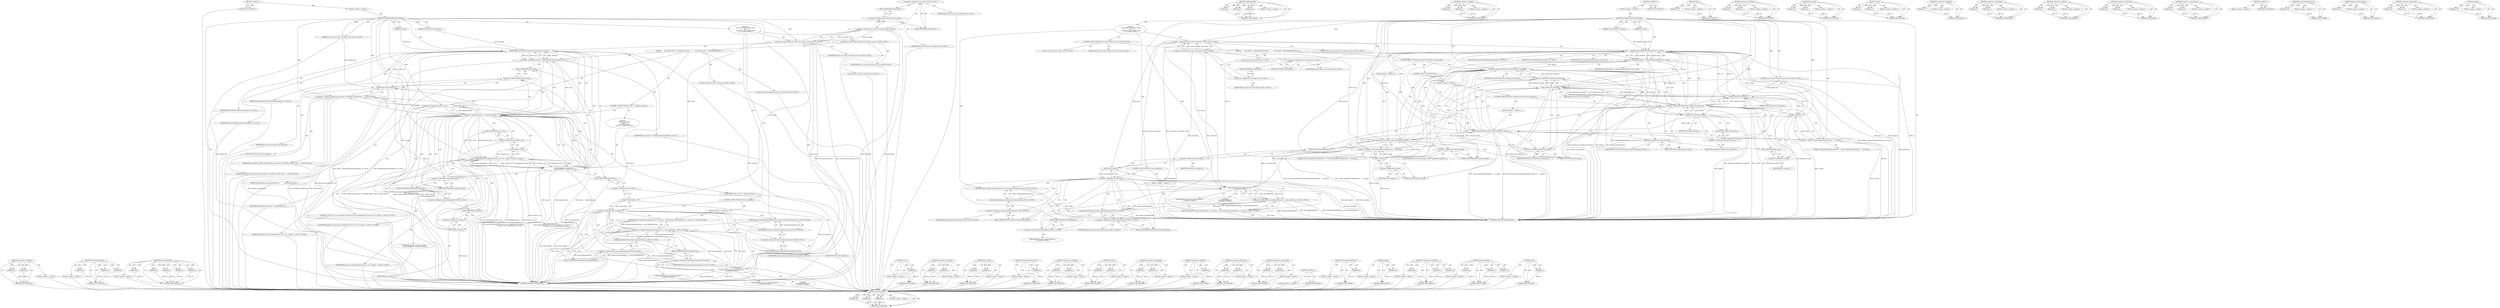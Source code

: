 digraph "spec" {
vulnerable_199 [label=<(METHOD,base.JoinString)>];
vulnerable_200 [label=<(PARAM,p1)>];
vulnerable_201 [label=<(PARAM,p2)>];
vulnerable_202 [label=<(PARAM,p3)>];
vulnerable_203 [label=<(BLOCK,&lt;empty&gt;,&lt;empty&gt;)>];
vulnerable_204 [label=<(METHOD_RETURN,ANY)>];
vulnerable_152 [label=<(METHOD,IsAllowedScript)>];
vulnerable_153 [label=<(PARAM,p1)>];
vulnerable_154 [label=<(PARAM,p2)>];
vulnerable_155 [label=<(PARAM,p3)>];
vulnerable_156 [label=<(BLOCK,&lt;empty&gt;,&lt;empty&gt;)>];
vulnerable_157 [label=<(METHOD_RETURN,ANY)>];
vulnerable_177 [label=<(METHOD,&lt;operator&gt;.addition)>];
vulnerable_178 [label=<(PARAM,p1)>];
vulnerable_179 [label=<(PARAM,p2)>];
vulnerable_180 [label=<(BLOCK,&lt;empty&gt;,&lt;empty&gt;)>];
vulnerable_181 [label=<(METHOD_RETURN,ANY)>];
vulnerable_6 [label=<(METHOD,&lt;global&gt;)<SUB>1</SUB>>];
vulnerable_7 [label=<(BLOCK,&lt;empty&gt;,&lt;empty&gt;)<SUB>1</SUB>>];
vulnerable_8 [label=<(METHOD,ScriptAllowedExclusivelyOnTab)<SUB>1</SUB>>];
vulnerable_9 [label=<(PARAM,const Extension* extension)<SUB>2</SUB>>];
vulnerable_10 [label="<(PARAM,const std::set&lt;GURL&gt;&amp; allowed_urls)<SUB>3</SUB>>"];
vulnerable_11 [label=<(PARAM,int tab_id)<SUB>4</SUB>>];
vulnerable_12 [label="<(BLOCK,{
     std::vector&lt;std::string&gt; errors;
     fo...,{
     std::vector&lt;std::string&gt; errors;
     fo...)<SUB>4</SUB>>"];
vulnerable_13 [label="<(&lt;operator&gt;.greaterThan,std::vector&lt;std::string&gt; errors)<SUB>5</SUB>>"];
vulnerable_14 [label="<(&lt;operator&gt;.lessThan,std::vector&lt;std::string)<SUB>5</SUB>>"];
vulnerable_15 [label="<(&lt;operator&gt;.fieldAccess,std::vector)<SUB>5</SUB>>"];
vulnerable_16 [label="<(IDENTIFIER,std,std::vector&lt;std::string)<SUB>5</SUB>>"];
vulnerable_17 [label=<(FIELD_IDENTIFIER,vector,vector)<SUB>5</SUB>>];
vulnerable_18 [label="<(&lt;operator&gt;.fieldAccess,std::string)<SUB>5</SUB>>"];
vulnerable_19 [label="<(IDENTIFIER,std,std::vector&lt;std::string)<SUB>5</SUB>>"];
vulnerable_20 [label=<(FIELD_IDENTIFIER,string,string)<SUB>5</SUB>>];
vulnerable_21 [label="<(IDENTIFIER,errors,std::vector&lt;std::string&gt; errors)<SUB>5</SUB>>"];
vulnerable_22 [label="<(CONTROL_STRUCTURE,FOR,for (const GURL&amp; url:urls_))<SUB>6</SUB>>"];
vulnerable_23 [label="<(IDENTIFIER,urls_,for (const GURL&amp; url:urls_))<SUB>6</SUB>>"];
vulnerable_24 [label="<(LOCAL,const GURL url: GURL)<SUB>6</SUB>>"];
vulnerable_25 [label=<(BLOCK,{
      bool allowed = IsAllowedScript(extensio...,{
      bool allowed = IsAllowedScript(extensio...)<SUB>6</SUB>>];
vulnerable_26 [label="<(LOCAL,bool allowed: bool)<SUB>7</SUB>>"];
vulnerable_27 [label=<(&lt;operator&gt;.assignment,allowed = IsAllowedScript(extension, url, tab_id))<SUB>7</SUB>>];
vulnerable_28 [label=<(IDENTIFIER,allowed,allowed = IsAllowedScript(extension, url, tab_id))<SUB>7</SUB>>];
vulnerable_29 [label=<(IsAllowedScript,IsAllowedScript(extension, url, tab_id))<SUB>7</SUB>>];
vulnerable_30 [label=<(IDENTIFIER,extension,IsAllowedScript(extension, url, tab_id))<SUB>7</SUB>>];
vulnerable_31 [label=<(IDENTIFIER,url,IsAllowedScript(extension, url, tab_id))<SUB>7</SUB>>];
vulnerable_32 [label=<(IDENTIFIER,tab_id,IsAllowedScript(extension, url, tab_id))<SUB>7</SUB>>];
vulnerable_33 [label=<(CONTROL_STRUCTURE,IF,if (allowed &amp;&amp; !allowed_urls.count(url)))<SUB>8</SUB>>];
vulnerable_34 [label=<(&lt;operator&gt;.logicalAnd,allowed &amp;&amp; !allowed_urls.count(url))<SUB>8</SUB>>];
vulnerable_35 [label=<(IDENTIFIER,allowed,allowed &amp;&amp; !allowed_urls.count(url))<SUB>8</SUB>>];
vulnerable_36 [label=<(&lt;operator&gt;.logicalNot,!allowed_urls.count(url))<SUB>8</SUB>>];
vulnerable_37 [label=<(count,allowed_urls.count(url))<SUB>8</SUB>>];
vulnerable_38 [label=<(&lt;operator&gt;.fieldAccess,allowed_urls.count)<SUB>8</SUB>>];
vulnerable_39 [label=<(IDENTIFIER,allowed_urls,allowed_urls.count(url))<SUB>8</SUB>>];
vulnerable_40 [label=<(FIELD_IDENTIFIER,count,count)<SUB>8</SUB>>];
vulnerable_41 [label=<(IDENTIFIER,url,allowed_urls.count(url))<SUB>8</SUB>>];
vulnerable_42 [label=<(BLOCK,&lt;empty&gt;,&lt;empty&gt;)<SUB>9</SUB>>];
vulnerable_43 [label=<(push_back,errors.push_back(&quot;Script unexpectedly disallowe...)<SUB>9</SUB>>];
vulnerable_44 [label=<(&lt;operator&gt;.fieldAccess,errors.push_back)<SUB>9</SUB>>];
vulnerable_45 [label=<(IDENTIFIER,errors,errors.push_back(&quot;Script unexpectedly disallowe...)<SUB>9</SUB>>];
vulnerable_46 [label=<(FIELD_IDENTIFIER,push_back,push_back)<SUB>9</SUB>>];
vulnerable_47 [label=<(&lt;operator&gt;.addition,&quot;Script unexpectedly disallowed on &quot; + url.spec())<SUB>9</SUB>>];
vulnerable_48 [label=<(LITERAL,&quot;Script unexpectedly disallowed on &quot;,&quot;Script unexpectedly disallowed on &quot; + url.spec())<SUB>9</SUB>>];
vulnerable_49 [label=<(spec,url.spec())<SUB>9</SUB>>];
vulnerable_50 [label=<(&lt;operator&gt;.fieldAccess,url.spec)<SUB>9</SUB>>];
vulnerable_51 [label=<(IDENTIFIER,url,url.spec())<SUB>9</SUB>>];
vulnerable_52 [label=<(FIELD_IDENTIFIER,spec,spec)<SUB>9</SUB>>];
vulnerable_53 [label=<(CONTROL_STRUCTURE,ELSE,else)<SUB>10</SUB>>];
vulnerable_54 [label=<(BLOCK,&lt;empty&gt;,&lt;empty&gt;)<SUB>10</SUB>>];
vulnerable_55 [label=<(CONTROL_STRUCTURE,IF,if (!allowed &amp;&amp; allowed_urls.count(url)))<SUB>10</SUB>>];
vulnerable_56 [label=<(&lt;operator&gt;.logicalAnd,!allowed &amp;&amp; allowed_urls.count(url))<SUB>10</SUB>>];
vulnerable_57 [label=<(&lt;operator&gt;.logicalNot,!allowed)<SUB>10</SUB>>];
vulnerable_58 [label=<(IDENTIFIER,allowed,!allowed)<SUB>10</SUB>>];
vulnerable_59 [label=<(count,allowed_urls.count(url))<SUB>10</SUB>>];
vulnerable_60 [label=<(&lt;operator&gt;.fieldAccess,allowed_urls.count)<SUB>10</SUB>>];
vulnerable_61 [label=<(IDENTIFIER,allowed_urls,allowed_urls.count(url))<SUB>10</SUB>>];
vulnerable_62 [label=<(FIELD_IDENTIFIER,count,count)<SUB>10</SUB>>];
vulnerable_63 [label=<(IDENTIFIER,url,allowed_urls.count(url))<SUB>10</SUB>>];
vulnerable_64 [label=<(BLOCK,&lt;empty&gt;,&lt;empty&gt;)<SUB>11</SUB>>];
vulnerable_65 [label=<(push_back,errors.push_back(&quot;Script unexpectedly allowed o...)<SUB>11</SUB>>];
vulnerable_66 [label=<(&lt;operator&gt;.fieldAccess,errors.push_back)<SUB>11</SUB>>];
vulnerable_67 [label=<(IDENTIFIER,errors,errors.push_back(&quot;Script unexpectedly allowed o...)<SUB>11</SUB>>];
vulnerable_68 [label=<(FIELD_IDENTIFIER,push_back,push_back)<SUB>11</SUB>>];
vulnerable_69 [label=<(&lt;operator&gt;.addition,&quot;Script unexpectedly allowed on &quot; + url.spec())<SUB>11</SUB>>];
vulnerable_70 [label=<(LITERAL,&quot;Script unexpectedly allowed on &quot;,&quot;Script unexpectedly allowed on &quot; + url.spec())<SUB>11</SUB>>];
vulnerable_71 [label=<(spec,url.spec())<SUB>11</SUB>>];
vulnerable_72 [label=<(&lt;operator&gt;.fieldAccess,url.spec)<SUB>11</SUB>>];
vulnerable_73 [label=<(IDENTIFIER,url,url.spec())<SUB>11</SUB>>];
vulnerable_74 [label=<(FIELD_IDENTIFIER,spec,spec)<SUB>11</SUB>>];
vulnerable_75 [label=<(CONTROL_STRUCTURE,IF,if (!errors.empty()))<SUB>14</SUB>>];
vulnerable_76 [label=<(&lt;operator&gt;.logicalNot,!errors.empty())<SUB>14</SUB>>];
vulnerable_77 [label=<(empty,errors.empty())<SUB>14</SUB>>];
vulnerable_78 [label=<(&lt;operator&gt;.fieldAccess,errors.empty)<SUB>14</SUB>>];
vulnerable_79 [label=<(IDENTIFIER,errors,errors.empty())<SUB>14</SUB>>];
vulnerable_80 [label=<(FIELD_IDENTIFIER,empty,empty)<SUB>14</SUB>>];
vulnerable_81 [label=<(BLOCK,&lt;empty&gt;,&lt;empty&gt;)<SUB>15</SUB>>];
vulnerable_82 [label="<(RETURN,return testing::AssertionFailure() &lt;&lt; base::Joi...,return testing::AssertionFailure() &lt;&lt; base::Joi...)<SUB>15</SUB>>"];
vulnerable_83 [label="<(&lt;operator&gt;.shiftLeft,testing::AssertionFailure() &lt;&lt; base::JoinString...)<SUB>15</SUB>>"];
vulnerable_84 [label="<(testing.AssertionFailure,testing::AssertionFailure())<SUB>15</SUB>>"];
vulnerable_85 [label="<(&lt;operator&gt;.fieldAccess,testing::AssertionFailure)<SUB>15</SUB>>"];
vulnerable_86 [label="<(IDENTIFIER,testing,testing::AssertionFailure())<SUB>15</SUB>>"];
vulnerable_87 [label=<(FIELD_IDENTIFIER,AssertionFailure,AssertionFailure)<SUB>15</SUB>>];
vulnerable_88 [label="<(base.JoinString,base::JoinString(errors, &quot;\n&quot;))<SUB>15</SUB>>"];
vulnerable_89 [label="<(&lt;operator&gt;.fieldAccess,base::JoinString)<SUB>15</SUB>>"];
vulnerable_90 [label="<(IDENTIFIER,base,base::JoinString(errors, &quot;\n&quot;))<SUB>15</SUB>>"];
vulnerable_91 [label=<(FIELD_IDENTIFIER,JoinString,JoinString)<SUB>15</SUB>>];
vulnerable_92 [label="<(IDENTIFIER,errors,base::JoinString(errors, &quot;\n&quot;))<SUB>15</SUB>>"];
vulnerable_93 [label="<(LITERAL,&quot;\n&quot;,base::JoinString(errors, &quot;\n&quot;))<SUB>15</SUB>>"];
vulnerable_94 [label="<(RETURN,return testing::AssertionSuccess();,return testing::AssertionSuccess();)<SUB>16</SUB>>"];
vulnerable_95 [label="<(testing.AssertionSuccess,testing::AssertionSuccess())<SUB>16</SUB>>"];
vulnerable_96 [label="<(&lt;operator&gt;.fieldAccess,testing::AssertionSuccess)<SUB>16</SUB>>"];
vulnerable_97 [label="<(IDENTIFIER,testing,testing::AssertionSuccess())<SUB>16</SUB>>"];
vulnerable_98 [label=<(FIELD_IDENTIFIER,AssertionSuccess,AssertionSuccess)<SUB>16</SUB>>];
vulnerable_99 [label=<(METHOD_RETURN,AssertionResult)<SUB>1</SUB>>];
vulnerable_101 [label=<(METHOD_RETURN,ANY)<SUB>1</SUB>>];
vulnerable_182 [label=<(METHOD,spec)>];
vulnerable_183 [label=<(PARAM,p1)>];
vulnerable_184 [label=<(BLOCK,&lt;empty&gt;,&lt;empty&gt;)>];
vulnerable_185 [label=<(METHOD_RETURN,ANY)>];
vulnerable_137 [label=<(METHOD,&lt;operator&gt;.lessThan)>];
vulnerable_138 [label=<(PARAM,p1)>];
vulnerable_139 [label=<(PARAM,p2)>];
vulnerable_140 [label=<(BLOCK,&lt;empty&gt;,&lt;empty&gt;)>];
vulnerable_141 [label=<(METHOD_RETURN,ANY)>];
vulnerable_172 [label=<(METHOD,push_back)>];
vulnerable_173 [label=<(PARAM,p1)>];
vulnerable_174 [label=<(PARAM,p2)>];
vulnerable_175 [label=<(BLOCK,&lt;empty&gt;,&lt;empty&gt;)>];
vulnerable_176 [label=<(METHOD_RETURN,ANY)>];
vulnerable_167 [label=<(METHOD,count)>];
vulnerable_168 [label=<(PARAM,p1)>];
vulnerable_169 [label=<(PARAM,p2)>];
vulnerable_170 [label=<(BLOCK,&lt;empty&gt;,&lt;empty&gt;)>];
vulnerable_171 [label=<(METHOD_RETURN,ANY)>];
vulnerable_163 [label=<(METHOD,&lt;operator&gt;.logicalNot)>];
vulnerable_164 [label=<(PARAM,p1)>];
vulnerable_165 [label=<(BLOCK,&lt;empty&gt;,&lt;empty&gt;)>];
vulnerable_166 [label=<(METHOD_RETURN,ANY)>];
vulnerable_147 [label=<(METHOD,&lt;operator&gt;.assignment)>];
vulnerable_148 [label=<(PARAM,p1)>];
vulnerable_149 [label=<(PARAM,p2)>];
vulnerable_150 [label=<(BLOCK,&lt;empty&gt;,&lt;empty&gt;)>];
vulnerable_151 [label=<(METHOD_RETURN,ANY)>];
vulnerable_190 [label=<(METHOD,&lt;operator&gt;.shiftLeft)>];
vulnerable_191 [label=<(PARAM,p1)>];
vulnerable_192 [label=<(PARAM,p2)>];
vulnerable_193 [label=<(BLOCK,&lt;empty&gt;,&lt;empty&gt;)>];
vulnerable_194 [label=<(METHOD_RETURN,ANY)>];
vulnerable_142 [label=<(METHOD,&lt;operator&gt;.fieldAccess)>];
vulnerable_143 [label=<(PARAM,p1)>];
vulnerable_144 [label=<(PARAM,p2)>];
vulnerable_145 [label=<(BLOCK,&lt;empty&gt;,&lt;empty&gt;)>];
vulnerable_146 [label=<(METHOD_RETURN,ANY)>];
vulnerable_132 [label=<(METHOD,&lt;operator&gt;.greaterThan)>];
vulnerable_133 [label=<(PARAM,p1)>];
vulnerable_134 [label=<(PARAM,p2)>];
vulnerable_135 [label=<(BLOCK,&lt;empty&gt;,&lt;empty&gt;)>];
vulnerable_136 [label=<(METHOD_RETURN,ANY)>];
vulnerable_126 [label=<(METHOD,&lt;global&gt;)<SUB>1</SUB>>];
vulnerable_127 [label=<(BLOCK,&lt;empty&gt;,&lt;empty&gt;)>];
vulnerable_128 [label=<(METHOD_RETURN,ANY)>];
vulnerable_205 [label=<(METHOD,testing.AssertionSuccess)>];
vulnerable_206 [label=<(PARAM,p1)>];
vulnerable_207 [label=<(BLOCK,&lt;empty&gt;,&lt;empty&gt;)>];
vulnerable_208 [label=<(METHOD_RETURN,ANY)>];
vulnerable_195 [label=<(METHOD,testing.AssertionFailure)>];
vulnerable_196 [label=<(PARAM,p1)>];
vulnerable_197 [label=<(BLOCK,&lt;empty&gt;,&lt;empty&gt;)>];
vulnerable_198 [label=<(METHOD_RETURN,ANY)>];
vulnerable_158 [label=<(METHOD,&lt;operator&gt;.logicalAnd)>];
vulnerable_159 [label=<(PARAM,p1)>];
vulnerable_160 [label=<(PARAM,p2)>];
vulnerable_161 [label=<(BLOCK,&lt;empty&gt;,&lt;empty&gt;)>];
vulnerable_162 [label=<(METHOD_RETURN,ANY)>];
vulnerable_186 [label=<(METHOD,empty)>];
vulnerable_187 [label=<(PARAM,p1)>];
vulnerable_188 [label=<(BLOCK,&lt;empty&gt;,&lt;empty&gt;)>];
vulnerable_189 [label=<(METHOD_RETURN,ANY)>];
fixed_193 [label=<(METHOD,&lt;operator&gt;.shiftLeft)>];
fixed_194 [label=<(PARAM,p1)>];
fixed_195 [label=<(PARAM,p2)>];
fixed_196 [label=<(BLOCK,&lt;empty&gt;,&lt;empty&gt;)>];
fixed_197 [label=<(METHOD_RETURN,ANY)>];
fixed_142 [label=<(METHOD,GetExtensionAccess)>];
fixed_143 [label=<(PARAM,p1)>];
fixed_144 [label=<(PARAM,p2)>];
fixed_145 [label=<(PARAM,p3)>];
fixed_146 [label=<(BLOCK,&lt;empty&gt;,&lt;empty&gt;)>];
fixed_147 [label=<(METHOD_RETURN,ANY)>];
fixed_169 [label=<(METHOD,base.StringPrintf)>];
fixed_170 [label=<(PARAM,p1)>];
fixed_171 [label=<(PARAM,p2)>];
fixed_172 [label=<(PARAM,p3)>];
fixed_173 [label=<(PARAM,p4)>];
fixed_174 [label=<(PARAM,p5)>];
fixed_175 [label=<(BLOCK,&lt;empty&gt;,&lt;empty&gt;)>];
fixed_176 [label=<(METHOD_RETURN,ANY)>];
fixed_6 [label=<(METHOD,&lt;global&gt;)<SUB>1</SUB>>];
fixed_7 [label=<(BLOCK,&lt;empty&gt;,&lt;empty&gt;)<SUB>1</SUB>>];
fixed_8 [label=<(METHOD,ScriptAllowedExclusivelyOnTab)<SUB>1</SUB>>];
fixed_9 [label=<(PARAM,const Extension* extension)<SUB>2</SUB>>];
fixed_10 [label="<(PARAM,const std::set&lt;GURL&gt;&amp; allowed_urls)<SUB>3</SUB>>"];
fixed_11 [label=<(PARAM,int tab_id)<SUB>4</SUB>>];
fixed_12 [label="<(BLOCK,{
     std::vector&lt;std::string&gt; errors;
     fo...,{
     std::vector&lt;std::string&gt; errors;
     fo...)<SUB>4</SUB>>"];
fixed_13 [label="<(&lt;operator&gt;.greaterThan,std::vector&lt;std::string&gt; errors)<SUB>5</SUB>>"];
fixed_14 [label="<(&lt;operator&gt;.lessThan,std::vector&lt;std::string)<SUB>5</SUB>>"];
fixed_15 [label="<(&lt;operator&gt;.fieldAccess,std::vector)<SUB>5</SUB>>"];
fixed_16 [label="<(IDENTIFIER,std,std::vector&lt;std::string)<SUB>5</SUB>>"];
fixed_17 [label=<(FIELD_IDENTIFIER,vector,vector)<SUB>5</SUB>>];
fixed_18 [label="<(&lt;operator&gt;.fieldAccess,std::string)<SUB>5</SUB>>"];
fixed_19 [label="<(IDENTIFIER,std,std::vector&lt;std::string)<SUB>5</SUB>>"];
fixed_20 [label=<(FIELD_IDENTIFIER,string,string)<SUB>5</SUB>>];
fixed_21 [label="<(IDENTIFIER,errors,std::vector&lt;std::string&gt; errors)<SUB>5</SUB>>"];
fixed_22 [label="<(CONTROL_STRUCTURE,FOR,for (const GURL&amp; url:urls_))<SUB>6</SUB>>"];
fixed_23 [label="<(IDENTIFIER,urls_,for (const GURL&amp; url:urls_))<SUB>6</SUB>>"];
fixed_24 [label="<(LOCAL,const GURL url: GURL)<SUB>6</SUB>>"];
fixed_25 [label=<(BLOCK,{
      AccessType access = GetExtensionAccess(...,{
      AccessType access = GetExtensionAccess(...)<SUB>6</SUB>>];
fixed_26 [label="<(LOCAL,AccessType access: AccessType)<SUB>7</SUB>>"];
fixed_27 [label=<(&lt;operator&gt;.assignment,access = GetExtensionAccess(extension, url, tab...)<SUB>7</SUB>>];
fixed_28 [label=<(IDENTIFIER,access,access = GetExtensionAccess(extension, url, tab...)<SUB>7</SUB>>];
fixed_29 [label=<(GetExtensionAccess,GetExtensionAccess(extension, url, tab_id))<SUB>7</SUB>>];
fixed_30 [label=<(IDENTIFIER,extension,GetExtensionAccess(extension, url, tab_id))<SUB>7</SUB>>];
fixed_31 [label=<(IDENTIFIER,url,GetExtensionAccess(extension, url, tab_id))<SUB>7</SUB>>];
fixed_32 [label=<(IDENTIFIER,tab_id,GetExtensionAccess(extension, url, tab_id))<SUB>7</SUB>>];
fixed_33 [label="<(LOCAL,AccessType expected_access: AccessType)<SUB>8</SUB>>"];
fixed_34 [label=<(&lt;operator&gt;.assignment,expected_access =
          allowed_urls.count(...)<SUB>8</SUB>>];
fixed_35 [label=<(IDENTIFIER,expected_access,expected_access =
          allowed_urls.count(...)<SUB>8</SUB>>];
fixed_36 [label="<(&lt;operator&gt;.conditional,allowed_urls.count(url) ? ALLOWED_SCRIPT_ONLY :...)<SUB>9</SUB>>"];
fixed_37 [label=<(count,allowed_urls.count(url))<SUB>9</SUB>>];
fixed_38 [label=<(&lt;operator&gt;.fieldAccess,allowed_urls.count)<SUB>9</SUB>>];
fixed_39 [label=<(IDENTIFIER,allowed_urls,allowed_urls.count(url))<SUB>9</SUB>>];
fixed_40 [label=<(FIELD_IDENTIFIER,count,count)<SUB>9</SUB>>];
fixed_41 [label=<(IDENTIFIER,url,allowed_urls.count(url))<SUB>9</SUB>>];
fixed_42 [label="<(IDENTIFIER,ALLOWED_SCRIPT_ONLY,allowed_urls.count(url) ? ALLOWED_SCRIPT_ONLY :...)<SUB>9</SUB>>"];
fixed_43 [label="<(IDENTIFIER,DISALLOWED,allowed_urls.count(url) ? ALLOWED_SCRIPT_ONLY :...)<SUB>9</SUB>>"];
fixed_44 [label=<(CONTROL_STRUCTURE,IF,if (access != expected_access))<SUB>10</SUB>>];
fixed_45 [label=<(&lt;operator&gt;.notEquals,access != expected_access)<SUB>10</SUB>>];
fixed_46 [label=<(IDENTIFIER,access,access != expected_access)<SUB>10</SUB>>];
fixed_47 [label=<(IDENTIFIER,expected_access,access != expected_access)<SUB>10</SUB>>];
fixed_48 [label="<(BLOCK,{
        errors.push_back(
            base::S...,{
        errors.push_back(
            base::S...)<SUB>10</SUB>>"];
fixed_49 [label="<(push_back,errors.push_back(
            base::StringPrint...)<SUB>11</SUB>>"];
fixed_50 [label=<(&lt;operator&gt;.fieldAccess,errors.push_back)<SUB>11</SUB>>];
fixed_51 [label="<(IDENTIFIER,errors,errors.push_back(
            base::StringPrint...)<SUB>11</SUB>>"];
fixed_52 [label=<(FIELD_IDENTIFIER,push_back,push_back)<SUB>11</SUB>>];
fixed_53 [label="<(base.StringPrintf,base::StringPrintf(&quot;Error for url '%s': expecte...)<SUB>12</SUB>>"];
fixed_54 [label="<(&lt;operator&gt;.fieldAccess,base::StringPrintf)<SUB>12</SUB>>"];
fixed_55 [label="<(IDENTIFIER,base,base::StringPrintf(&quot;Error for url '%s': expecte...)<SUB>12</SUB>>"];
fixed_56 [label=<(FIELD_IDENTIFIER,StringPrintf,StringPrintf)<SUB>12</SUB>>];
fixed_57 [label="<(LITERAL,&quot;Error for url '%s': expected %d, found %d&quot;,base::StringPrintf(&quot;Error for url '%s': expecte...)<SUB>12</SUB>>"];
fixed_58 [label=<(c_str,url.spec().c_str())<SUB>13</SUB>>];
fixed_59 [label=<(&lt;operator&gt;.fieldAccess,url.spec().c_str)<SUB>13</SUB>>];
fixed_60 [label=<(spec,url.spec())<SUB>13</SUB>>];
fixed_61 [label=<(&lt;operator&gt;.fieldAccess,url.spec)<SUB>13</SUB>>];
fixed_62 [label=<(IDENTIFIER,url,url.spec())<SUB>13</SUB>>];
fixed_63 [label=<(FIELD_IDENTIFIER,spec,spec)<SUB>13</SUB>>];
fixed_64 [label=<(FIELD_IDENTIFIER,c_str,c_str)<SUB>13</SUB>>];
fixed_65 [label="<(IDENTIFIER,expected_access,base::StringPrintf(&quot;Error for url '%s': expecte...)<SUB>13</SUB>>"];
fixed_66 [label="<(IDENTIFIER,access,base::StringPrintf(&quot;Error for url '%s': expecte...)<SUB>13</SUB>>"];
fixed_67 [label=<(CONTROL_STRUCTURE,IF,if (!errors.empty()))<SUB>17</SUB>>];
fixed_68 [label=<(&lt;operator&gt;.logicalNot,!errors.empty())<SUB>17</SUB>>];
fixed_69 [label=<(empty,errors.empty())<SUB>17</SUB>>];
fixed_70 [label=<(&lt;operator&gt;.fieldAccess,errors.empty)<SUB>17</SUB>>];
fixed_71 [label=<(IDENTIFIER,errors,errors.empty())<SUB>17</SUB>>];
fixed_72 [label=<(FIELD_IDENTIFIER,empty,empty)<SUB>17</SUB>>];
fixed_73 [label=<(BLOCK,&lt;empty&gt;,&lt;empty&gt;)<SUB>18</SUB>>];
fixed_74 [label="<(RETURN,return testing::AssertionFailure() &lt;&lt; base::Joi...,return testing::AssertionFailure() &lt;&lt; base::Joi...)<SUB>18</SUB>>"];
fixed_75 [label="<(&lt;operator&gt;.shiftLeft,testing::AssertionFailure() &lt;&lt; base::JoinString...)<SUB>18</SUB>>"];
fixed_76 [label="<(testing.AssertionFailure,testing::AssertionFailure())<SUB>18</SUB>>"];
fixed_77 [label="<(&lt;operator&gt;.fieldAccess,testing::AssertionFailure)<SUB>18</SUB>>"];
fixed_78 [label="<(IDENTIFIER,testing,testing::AssertionFailure())<SUB>18</SUB>>"];
fixed_79 [label=<(FIELD_IDENTIFIER,AssertionFailure,AssertionFailure)<SUB>18</SUB>>];
fixed_80 [label="<(base.JoinString,base::JoinString(errors, &quot;\n&quot;))<SUB>18</SUB>>"];
fixed_81 [label="<(&lt;operator&gt;.fieldAccess,base::JoinString)<SUB>18</SUB>>"];
fixed_82 [label="<(IDENTIFIER,base,base::JoinString(errors, &quot;\n&quot;))<SUB>18</SUB>>"];
fixed_83 [label=<(FIELD_IDENTIFIER,JoinString,JoinString)<SUB>18</SUB>>];
fixed_84 [label="<(IDENTIFIER,errors,base::JoinString(errors, &quot;\n&quot;))<SUB>18</SUB>>"];
fixed_85 [label="<(LITERAL,&quot;\n&quot;,base::JoinString(errors, &quot;\n&quot;))<SUB>18</SUB>>"];
fixed_86 [label="<(RETURN,return testing::AssertionSuccess();,return testing::AssertionSuccess();)<SUB>19</SUB>>"];
fixed_87 [label="<(testing.AssertionSuccess,testing::AssertionSuccess())<SUB>19</SUB>>"];
fixed_88 [label="<(&lt;operator&gt;.fieldAccess,testing::AssertionSuccess)<SUB>19</SUB>>"];
fixed_89 [label="<(IDENTIFIER,testing,testing::AssertionSuccess())<SUB>19</SUB>>"];
fixed_90 [label=<(FIELD_IDENTIFIER,AssertionSuccess,AssertionSuccess)<SUB>19</SUB>>];
fixed_91 [label=<(METHOD_RETURN,AssertionResult)<SUB>1</SUB>>];
fixed_93 [label=<(METHOD_RETURN,ANY)<SUB>1</SUB>>];
fixed_177 [label=<(METHOD,c_str)>];
fixed_178 [label=<(PARAM,p1)>];
fixed_179 [label=<(BLOCK,&lt;empty&gt;,&lt;empty&gt;)>];
fixed_180 [label=<(METHOD_RETURN,ANY)>];
fixed_127 [label=<(METHOD,&lt;operator&gt;.lessThan)>];
fixed_128 [label=<(PARAM,p1)>];
fixed_129 [label=<(PARAM,p2)>];
fixed_130 [label=<(BLOCK,&lt;empty&gt;,&lt;empty&gt;)>];
fixed_131 [label=<(METHOD_RETURN,ANY)>];
fixed_164 [label=<(METHOD,push_back)>];
fixed_165 [label=<(PARAM,p1)>];
fixed_166 [label=<(PARAM,p2)>];
fixed_167 [label=<(BLOCK,&lt;empty&gt;,&lt;empty&gt;)>];
fixed_168 [label=<(METHOD_RETURN,ANY)>];
fixed_208 [label=<(METHOD,testing.AssertionSuccess)>];
fixed_209 [label=<(PARAM,p1)>];
fixed_210 [label=<(BLOCK,&lt;empty&gt;,&lt;empty&gt;)>];
fixed_211 [label=<(METHOD_RETURN,ANY)>];
fixed_159 [label=<(METHOD,&lt;operator&gt;.notEquals)>];
fixed_160 [label=<(PARAM,p1)>];
fixed_161 [label=<(PARAM,p2)>];
fixed_162 [label=<(BLOCK,&lt;empty&gt;,&lt;empty&gt;)>];
fixed_163 [label=<(METHOD_RETURN,ANY)>];
fixed_154 [label=<(METHOD,count)>];
fixed_155 [label=<(PARAM,p1)>];
fixed_156 [label=<(PARAM,p2)>];
fixed_157 [label=<(BLOCK,&lt;empty&gt;,&lt;empty&gt;)>];
fixed_158 [label=<(METHOD_RETURN,ANY)>];
fixed_137 [label=<(METHOD,&lt;operator&gt;.assignment)>];
fixed_138 [label=<(PARAM,p1)>];
fixed_139 [label=<(PARAM,p2)>];
fixed_140 [label=<(BLOCK,&lt;empty&gt;,&lt;empty&gt;)>];
fixed_141 [label=<(METHOD_RETURN,ANY)>];
fixed_185 [label=<(METHOD,&lt;operator&gt;.logicalNot)>];
fixed_186 [label=<(PARAM,p1)>];
fixed_187 [label=<(BLOCK,&lt;empty&gt;,&lt;empty&gt;)>];
fixed_188 [label=<(METHOD_RETURN,ANY)>];
fixed_132 [label=<(METHOD,&lt;operator&gt;.fieldAccess)>];
fixed_133 [label=<(PARAM,p1)>];
fixed_134 [label=<(PARAM,p2)>];
fixed_135 [label=<(BLOCK,&lt;empty&gt;,&lt;empty&gt;)>];
fixed_136 [label=<(METHOD_RETURN,ANY)>];
fixed_122 [label=<(METHOD,&lt;operator&gt;.greaterThan)>];
fixed_123 [label=<(PARAM,p1)>];
fixed_124 [label=<(PARAM,p2)>];
fixed_125 [label=<(BLOCK,&lt;empty&gt;,&lt;empty&gt;)>];
fixed_126 [label=<(METHOD_RETURN,ANY)>];
fixed_116 [label=<(METHOD,&lt;global&gt;)<SUB>1</SUB>>];
fixed_117 [label=<(BLOCK,&lt;empty&gt;,&lt;empty&gt;)>];
fixed_118 [label=<(METHOD_RETURN,ANY)>];
fixed_198 [label=<(METHOD,testing.AssertionFailure)>];
fixed_199 [label=<(PARAM,p1)>];
fixed_200 [label=<(BLOCK,&lt;empty&gt;,&lt;empty&gt;)>];
fixed_201 [label=<(METHOD_RETURN,ANY)>];
fixed_189 [label=<(METHOD,empty)>];
fixed_190 [label=<(PARAM,p1)>];
fixed_191 [label=<(BLOCK,&lt;empty&gt;,&lt;empty&gt;)>];
fixed_192 [label=<(METHOD_RETURN,ANY)>];
fixed_148 [label=<(METHOD,&lt;operator&gt;.conditional)>];
fixed_149 [label=<(PARAM,p1)>];
fixed_150 [label=<(PARAM,p2)>];
fixed_151 [label=<(PARAM,p3)>];
fixed_152 [label=<(BLOCK,&lt;empty&gt;,&lt;empty&gt;)>];
fixed_153 [label=<(METHOD_RETURN,ANY)>];
fixed_202 [label=<(METHOD,base.JoinString)>];
fixed_203 [label=<(PARAM,p1)>];
fixed_204 [label=<(PARAM,p2)>];
fixed_205 [label=<(PARAM,p3)>];
fixed_206 [label=<(BLOCK,&lt;empty&gt;,&lt;empty&gt;)>];
fixed_207 [label=<(METHOD_RETURN,ANY)>];
fixed_181 [label=<(METHOD,spec)>];
fixed_182 [label=<(PARAM,p1)>];
fixed_183 [label=<(BLOCK,&lt;empty&gt;,&lt;empty&gt;)>];
fixed_184 [label=<(METHOD_RETURN,ANY)>];
vulnerable_199 -> vulnerable_200  [key=0, label="AST: "];
vulnerable_199 -> vulnerable_200  [key=1, label="DDG: "];
vulnerable_199 -> vulnerable_203  [key=0, label="AST: "];
vulnerable_199 -> vulnerable_201  [key=0, label="AST: "];
vulnerable_199 -> vulnerable_201  [key=1, label="DDG: "];
vulnerable_199 -> vulnerable_204  [key=0, label="AST: "];
vulnerable_199 -> vulnerable_204  [key=1, label="CFG: "];
vulnerable_199 -> vulnerable_202  [key=0, label="AST: "];
vulnerable_199 -> vulnerable_202  [key=1, label="DDG: "];
vulnerable_200 -> vulnerable_204  [key=0, label="DDG: p1"];
vulnerable_201 -> vulnerable_204  [key=0, label="DDG: p2"];
vulnerable_202 -> vulnerable_204  [key=0, label="DDG: p3"];
vulnerable_152 -> vulnerable_153  [key=0, label="AST: "];
vulnerable_152 -> vulnerable_153  [key=1, label="DDG: "];
vulnerable_152 -> vulnerable_156  [key=0, label="AST: "];
vulnerable_152 -> vulnerable_154  [key=0, label="AST: "];
vulnerable_152 -> vulnerable_154  [key=1, label="DDG: "];
vulnerable_152 -> vulnerable_157  [key=0, label="AST: "];
vulnerable_152 -> vulnerable_157  [key=1, label="CFG: "];
vulnerable_152 -> vulnerable_155  [key=0, label="AST: "];
vulnerable_152 -> vulnerable_155  [key=1, label="DDG: "];
vulnerable_153 -> vulnerable_157  [key=0, label="DDG: p1"];
vulnerable_154 -> vulnerable_157  [key=0, label="DDG: p2"];
vulnerable_155 -> vulnerable_157  [key=0, label="DDG: p3"];
vulnerable_177 -> vulnerable_178  [key=0, label="AST: "];
vulnerable_177 -> vulnerable_178  [key=1, label="DDG: "];
vulnerable_177 -> vulnerable_180  [key=0, label="AST: "];
vulnerable_177 -> vulnerable_179  [key=0, label="AST: "];
vulnerable_177 -> vulnerable_179  [key=1, label="DDG: "];
vulnerable_177 -> vulnerable_181  [key=0, label="AST: "];
vulnerable_177 -> vulnerable_181  [key=1, label="CFG: "];
vulnerable_178 -> vulnerable_181  [key=0, label="DDG: p1"];
vulnerable_179 -> vulnerable_181  [key=0, label="DDG: p2"];
vulnerable_6 -> vulnerable_7  [key=0, label="AST: "];
vulnerable_6 -> vulnerable_101  [key=0, label="AST: "];
vulnerable_6 -> vulnerable_101  [key=1, label="CFG: "];
vulnerable_7 -> vulnerable_8  [key=0, label="AST: "];
vulnerable_8 -> vulnerable_9  [key=0, label="AST: "];
vulnerable_8 -> vulnerable_9  [key=1, label="DDG: "];
vulnerable_8 -> vulnerable_10  [key=0, label="AST: "];
vulnerable_8 -> vulnerable_10  [key=1, label="DDG: "];
vulnerable_8 -> vulnerable_11  [key=0, label="AST: "];
vulnerable_8 -> vulnerable_11  [key=1, label="DDG: "];
vulnerable_8 -> vulnerable_12  [key=0, label="AST: "];
vulnerable_8 -> vulnerable_99  [key=0, label="AST: "];
vulnerable_8 -> vulnerable_17  [key=0, label="CFG: "];
vulnerable_8 -> vulnerable_13  [key=0, label="DDG: "];
vulnerable_8 -> vulnerable_29  [key=0, label="DDG: "];
vulnerable_8 -> vulnerable_34  [key=0, label="DDG: "];
vulnerable_8 -> vulnerable_43  [key=0, label="DDG: "];
vulnerable_8 -> vulnerable_88  [key=0, label="DDG: "];
vulnerable_8 -> vulnerable_37  [key=0, label="DDG: "];
vulnerable_8 -> vulnerable_47  [key=0, label="DDG: "];
vulnerable_8 -> vulnerable_57  [key=0, label="DDG: "];
vulnerable_8 -> vulnerable_59  [key=0, label="DDG: "];
vulnerable_8 -> vulnerable_65  [key=0, label="DDG: "];
vulnerable_8 -> vulnerable_69  [key=0, label="DDG: "];
vulnerable_9 -> vulnerable_29  [key=0, label="DDG: extension"];
vulnerable_10 -> vulnerable_99  [key=0, label="DDG: allowed_urls"];
vulnerable_10 -> vulnerable_37  [key=0, label="DDG: allowed_urls"];
vulnerable_10 -> vulnerable_59  [key=0, label="DDG: allowed_urls"];
vulnerable_11 -> vulnerable_29  [key=0, label="DDG: tab_id"];
vulnerable_12 -> vulnerable_13  [key=0, label="AST: "];
vulnerable_12 -> vulnerable_22  [key=0, label="AST: "];
vulnerable_12 -> vulnerable_75  [key=0, label="AST: "];
vulnerable_12 -> vulnerable_94  [key=0, label="AST: "];
vulnerable_13 -> vulnerable_14  [key=0, label="AST: "];
vulnerable_13 -> vulnerable_21  [key=0, label="AST: "];
vulnerable_13 -> vulnerable_29  [key=0, label="CFG: "];
vulnerable_13 -> vulnerable_99  [key=0, label="DDG: std::vector&lt;std::string"];
vulnerable_13 -> vulnerable_99  [key=1, label="DDG: std::vector&lt;std::string&gt; errors"];
vulnerable_13 -> vulnerable_77  [key=0, label="DDG: errors"];
vulnerable_13 -> vulnerable_43  [key=0, label="DDG: errors"];
vulnerable_13 -> vulnerable_88  [key=0, label="DDG: errors"];
vulnerable_13 -> vulnerable_65  [key=0, label="DDG: errors"];
vulnerable_14 -> vulnerable_15  [key=0, label="AST: "];
vulnerable_14 -> vulnerable_18  [key=0, label="AST: "];
vulnerable_14 -> vulnerable_13  [key=0, label="CFG: "];
vulnerable_14 -> vulnerable_13  [key=1, label="DDG: std::vector"];
vulnerable_14 -> vulnerable_13  [key=2, label="DDG: std::string"];
vulnerable_14 -> vulnerable_99  [key=0, label="DDG: std::vector"];
vulnerable_14 -> vulnerable_99  [key=1, label="DDG: std::string"];
vulnerable_15 -> vulnerable_16  [key=0, label="AST: "];
vulnerable_15 -> vulnerable_17  [key=0, label="AST: "];
vulnerable_15 -> vulnerable_20  [key=0, label="CFG: "];
vulnerable_17 -> vulnerable_15  [key=0, label="CFG: "];
vulnerable_18 -> vulnerable_19  [key=0, label="AST: "];
vulnerable_18 -> vulnerable_20  [key=0, label="AST: "];
vulnerable_18 -> vulnerable_14  [key=0, label="CFG: "];
vulnerable_20 -> vulnerable_18  [key=0, label="CFG: "];
vulnerable_22 -> vulnerable_23  [key=0, label="AST: "];
vulnerable_22 -> vulnerable_24  [key=0, label="AST: "];
vulnerable_22 -> vulnerable_25  [key=0, label="AST: "];
vulnerable_25 -> vulnerable_26  [key=0, label="AST: "];
vulnerable_25 -> vulnerable_27  [key=0, label="AST: "];
vulnerable_25 -> vulnerable_33  [key=0, label="AST: "];
vulnerable_27 -> vulnerable_28  [key=0, label="AST: "];
vulnerable_27 -> vulnerable_29  [key=0, label="AST: "];
vulnerable_27 -> vulnerable_34  [key=0, label="CFG: "];
vulnerable_27 -> vulnerable_34  [key=1, label="DDG: allowed"];
vulnerable_27 -> vulnerable_40  [key=0, label="CFG: "];
vulnerable_27 -> vulnerable_99  [key=0, label="DDG: IsAllowedScript(extension, url, tab_id)"];
vulnerable_27 -> vulnerable_99  [key=1, label="DDG: allowed = IsAllowedScript(extension, url, tab_id)"];
vulnerable_29 -> vulnerable_30  [key=0, label="AST: "];
vulnerable_29 -> vulnerable_31  [key=0, label="AST: "];
vulnerable_29 -> vulnerable_32  [key=0, label="AST: "];
vulnerable_29 -> vulnerable_27  [key=0, label="CFG: "];
vulnerable_29 -> vulnerable_27  [key=1, label="DDG: extension"];
vulnerable_29 -> vulnerable_27  [key=2, label="DDG: url"];
vulnerable_29 -> vulnerable_27  [key=3, label="DDG: tab_id"];
vulnerable_29 -> vulnerable_99  [key=0, label="DDG: extension"];
vulnerable_29 -> vulnerable_99  [key=1, label="DDG: url"];
vulnerable_29 -> vulnerable_99  [key=2, label="DDG: tab_id"];
vulnerable_29 -> vulnerable_37  [key=0, label="DDG: url"];
vulnerable_29 -> vulnerable_49  [key=0, label="DDG: url"];
vulnerable_29 -> vulnerable_59  [key=0, label="DDG: url"];
vulnerable_29 -> vulnerable_71  [key=0, label="DDG: url"];
vulnerable_33 -> vulnerable_34  [key=0, label="AST: "];
vulnerable_33 -> vulnerable_42  [key=0, label="AST: "];
vulnerable_33 -> vulnerable_53  [key=0, label="AST: "];
vulnerable_34 -> vulnerable_35  [key=0, label="AST: "];
vulnerable_34 -> vulnerable_36  [key=0, label="AST: "];
vulnerable_34 -> vulnerable_46  [key=0, label="CFG: "];
vulnerable_34 -> vulnerable_46  [key=1, label="CDG: "];
vulnerable_34 -> vulnerable_57  [key=0, label="CFG: "];
vulnerable_34 -> vulnerable_57  [key=1, label="DDG: allowed"];
vulnerable_34 -> vulnerable_57  [key=2, label="CDG: "];
vulnerable_34 -> vulnerable_99  [key=0, label="DDG: allowed"];
vulnerable_34 -> vulnerable_99  [key=1, label="DDG: !allowed_urls.count(url)"];
vulnerable_34 -> vulnerable_99  [key=2, label="DDG: allowed &amp;&amp; !allowed_urls.count(url)"];
vulnerable_34 -> vulnerable_47  [key=0, label="CDG: "];
vulnerable_34 -> vulnerable_49  [key=0, label="CDG: "];
vulnerable_34 -> vulnerable_52  [key=0, label="CDG: "];
vulnerable_34 -> vulnerable_56  [key=0, label="CDG: "];
vulnerable_34 -> vulnerable_50  [key=0, label="CDG: "];
vulnerable_34 -> vulnerable_44  [key=0, label="CDG: "];
vulnerable_34 -> vulnerable_43  [key=0, label="CDG: "];
vulnerable_36 -> vulnerable_37  [key=0, label="AST: "];
vulnerable_36 -> vulnerable_34  [key=0, label="CFG: "];
vulnerable_36 -> vulnerable_34  [key=1, label="DDG: allowed_urls.count(url)"];
vulnerable_36 -> vulnerable_99  [key=0, label="DDG: allowed_urls.count(url)"];
vulnerable_36 -> vulnerable_56  [key=0, label="DDG: allowed_urls.count(url)"];
vulnerable_37 -> vulnerable_38  [key=0, label="AST: "];
vulnerable_37 -> vulnerable_41  [key=0, label="AST: "];
vulnerable_37 -> vulnerable_36  [key=0, label="CFG: "];
vulnerable_37 -> vulnerable_36  [key=1, label="DDG: allowed_urls.count"];
vulnerable_37 -> vulnerable_36  [key=2, label="DDG: url"];
vulnerable_37 -> vulnerable_99  [key=0, label="DDG: allowed_urls.count"];
vulnerable_37 -> vulnerable_99  [key=1, label="DDG: url"];
vulnerable_37 -> vulnerable_29  [key=0, label="DDG: url"];
vulnerable_37 -> vulnerable_49  [key=0, label="DDG: url"];
vulnerable_37 -> vulnerable_59  [key=0, label="DDG: allowed_urls.count"];
vulnerable_37 -> vulnerable_59  [key=1, label="DDG: url"];
vulnerable_37 -> vulnerable_71  [key=0, label="DDG: url"];
vulnerable_38 -> vulnerable_39  [key=0, label="AST: "];
vulnerable_38 -> vulnerable_40  [key=0, label="AST: "];
vulnerable_38 -> vulnerable_37  [key=0, label="CFG: "];
vulnerable_40 -> vulnerable_38  [key=0, label="CFG: "];
vulnerable_42 -> vulnerable_43  [key=0, label="AST: "];
vulnerable_43 -> vulnerable_44  [key=0, label="AST: "];
vulnerable_43 -> vulnerable_47  [key=0, label="AST: "];
vulnerable_43 -> vulnerable_29  [key=0, label="CFG: "];
vulnerable_43 -> vulnerable_29  [key=1, label="CDG: "];
vulnerable_43 -> vulnerable_80  [key=0, label="CFG: "];
vulnerable_43 -> vulnerable_99  [key=0, label="DDG: &quot;Script unexpectedly disallowed on &quot; + url.spec()"];
vulnerable_43 -> vulnerable_99  [key=1, label="DDG: errors.push_back(&quot;Script unexpectedly disallowed on &quot; + url.spec())"];
vulnerable_43 -> vulnerable_88  [key=0, label="DDG: errors.push_back"];
vulnerable_43 -> vulnerable_65  [key=0, label="DDG: errors.push_back"];
vulnerable_43 -> vulnerable_34  [key=0, label="CDG: "];
vulnerable_43 -> vulnerable_27  [key=0, label="CDG: "];
vulnerable_43 -> vulnerable_37  [key=0, label="CDG: "];
vulnerable_43 -> vulnerable_38  [key=0, label="CDG: "];
vulnerable_43 -> vulnerable_40  [key=0, label="CDG: "];
vulnerable_43 -> vulnerable_36  [key=0, label="CDG: "];
vulnerable_44 -> vulnerable_45  [key=0, label="AST: "];
vulnerable_44 -> vulnerable_46  [key=0, label="AST: "];
vulnerable_44 -> vulnerable_52  [key=0, label="CFG: "];
vulnerable_46 -> vulnerable_44  [key=0, label="CFG: "];
vulnerable_47 -> vulnerable_48  [key=0, label="AST: "];
vulnerable_47 -> vulnerable_49  [key=0, label="AST: "];
vulnerable_47 -> vulnerable_43  [key=0, label="CFG: "];
vulnerable_47 -> vulnerable_99  [key=0, label="DDG: url.spec()"];
vulnerable_49 -> vulnerable_50  [key=0, label="AST: "];
vulnerable_49 -> vulnerable_47  [key=0, label="CFG: "];
vulnerable_49 -> vulnerable_47  [key=1, label="DDG: url.spec"];
vulnerable_49 -> vulnerable_99  [key=0, label="DDG: url.spec"];
vulnerable_49 -> vulnerable_29  [key=0, label="DDG: url.spec"];
vulnerable_49 -> vulnerable_43  [key=0, label="DDG: url.spec"];
vulnerable_50 -> vulnerable_51  [key=0, label="AST: "];
vulnerable_50 -> vulnerable_52  [key=0, label="AST: "];
vulnerable_50 -> vulnerable_49  [key=0, label="CFG: "];
vulnerable_52 -> vulnerable_50  [key=0, label="CFG: "];
vulnerable_53 -> vulnerable_54  [key=0, label="AST: "];
vulnerable_54 -> vulnerable_55  [key=0, label="AST: "];
vulnerable_55 -> vulnerable_56  [key=0, label="AST: "];
vulnerable_55 -> vulnerable_64  [key=0, label="AST: "];
vulnerable_56 -> vulnerable_57  [key=0, label="AST: "];
vulnerable_56 -> vulnerable_59  [key=0, label="AST: "];
vulnerable_56 -> vulnerable_29  [key=0, label="CFG: "];
vulnerable_56 -> vulnerable_29  [key=1, label="CDG: "];
vulnerable_56 -> vulnerable_68  [key=0, label="CFG: "];
vulnerable_56 -> vulnerable_68  [key=1, label="CDG: "];
vulnerable_56 -> vulnerable_80  [key=0, label="CFG: "];
vulnerable_56 -> vulnerable_99  [key=0, label="DDG: !allowed"];
vulnerable_56 -> vulnerable_99  [key=1, label="DDG: allowed_urls.count(url)"];
vulnerable_56 -> vulnerable_99  [key=2, label="DDG: !allowed &amp;&amp; allowed_urls.count(url)"];
vulnerable_56 -> vulnerable_34  [key=0, label="CDG: "];
vulnerable_56 -> vulnerable_66  [key=0, label="CDG: "];
vulnerable_56 -> vulnerable_72  [key=0, label="CDG: "];
vulnerable_56 -> vulnerable_69  [key=0, label="CDG: "];
vulnerable_56 -> vulnerable_74  [key=0, label="CDG: "];
vulnerable_56 -> vulnerable_27  [key=0, label="CDG: "];
vulnerable_56 -> vulnerable_65  [key=0, label="CDG: "];
vulnerable_56 -> vulnerable_71  [key=0, label="CDG: "];
vulnerable_56 -> vulnerable_37  [key=0, label="CDG: "];
vulnerable_56 -> vulnerable_38  [key=0, label="CDG: "];
vulnerable_56 -> vulnerable_40  [key=0, label="CDG: "];
vulnerable_56 -> vulnerable_36  [key=0, label="CDG: "];
vulnerable_57 -> vulnerable_58  [key=0, label="AST: "];
vulnerable_57 -> vulnerable_56  [key=0, label="CFG: "];
vulnerable_57 -> vulnerable_56  [key=1, label="DDG: allowed"];
vulnerable_57 -> vulnerable_62  [key=0, label="CFG: "];
vulnerable_57 -> vulnerable_62  [key=1, label="CDG: "];
vulnerable_57 -> vulnerable_99  [key=0, label="DDG: allowed"];
vulnerable_57 -> vulnerable_60  [key=0, label="CDG: "];
vulnerable_57 -> vulnerable_59  [key=0, label="CDG: "];
vulnerable_59 -> vulnerable_60  [key=0, label="AST: "];
vulnerable_59 -> vulnerable_63  [key=0, label="AST: "];
vulnerable_59 -> vulnerable_56  [key=0, label="CFG: "];
vulnerable_59 -> vulnerable_56  [key=1, label="DDG: allowed_urls.count"];
vulnerable_59 -> vulnerable_56  [key=2, label="DDG: url"];
vulnerable_59 -> vulnerable_99  [key=0, label="DDG: allowed_urls.count"];
vulnerable_59 -> vulnerable_99  [key=1, label="DDG: url"];
vulnerable_59 -> vulnerable_29  [key=0, label="DDG: url"];
vulnerable_59 -> vulnerable_37  [key=0, label="DDG: allowed_urls.count"];
vulnerable_59 -> vulnerable_71  [key=0, label="DDG: url"];
vulnerable_60 -> vulnerable_61  [key=0, label="AST: "];
vulnerable_60 -> vulnerable_62  [key=0, label="AST: "];
vulnerable_60 -> vulnerable_59  [key=0, label="CFG: "];
vulnerable_62 -> vulnerable_60  [key=0, label="CFG: "];
vulnerable_64 -> vulnerable_65  [key=0, label="AST: "];
vulnerable_65 -> vulnerable_66  [key=0, label="AST: "];
vulnerable_65 -> vulnerable_69  [key=0, label="AST: "];
vulnerable_65 -> vulnerable_29  [key=0, label="CFG: "];
vulnerable_65 -> vulnerable_29  [key=1, label="CDG: "];
vulnerable_65 -> vulnerable_80  [key=0, label="CFG: "];
vulnerable_65 -> vulnerable_99  [key=0, label="DDG: &quot;Script unexpectedly allowed on &quot; + url.spec()"];
vulnerable_65 -> vulnerable_99  [key=1, label="DDG: errors.push_back(&quot;Script unexpectedly allowed on &quot; + url.spec())"];
vulnerable_65 -> vulnerable_43  [key=0, label="DDG: errors.push_back"];
vulnerable_65 -> vulnerable_88  [key=0, label="DDG: errors.push_back"];
vulnerable_65 -> vulnerable_34  [key=0, label="CDG: "];
vulnerable_65 -> vulnerable_27  [key=0, label="CDG: "];
vulnerable_65 -> vulnerable_37  [key=0, label="CDG: "];
vulnerable_65 -> vulnerable_38  [key=0, label="CDG: "];
vulnerable_65 -> vulnerable_40  [key=0, label="CDG: "];
vulnerable_65 -> vulnerable_36  [key=0, label="CDG: "];
vulnerable_66 -> vulnerable_67  [key=0, label="AST: "];
vulnerable_66 -> vulnerable_68  [key=0, label="AST: "];
vulnerable_66 -> vulnerable_74  [key=0, label="CFG: "];
vulnerable_68 -> vulnerable_66  [key=0, label="CFG: "];
vulnerable_69 -> vulnerable_70  [key=0, label="AST: "];
vulnerable_69 -> vulnerable_71  [key=0, label="AST: "];
vulnerable_69 -> vulnerable_65  [key=0, label="CFG: "];
vulnerable_69 -> vulnerable_99  [key=0, label="DDG: url.spec()"];
vulnerable_71 -> vulnerable_72  [key=0, label="AST: "];
vulnerable_71 -> vulnerable_69  [key=0, label="CFG: "];
vulnerable_71 -> vulnerable_69  [key=1, label="DDG: url.spec"];
vulnerable_71 -> vulnerable_99  [key=0, label="DDG: url.spec"];
vulnerable_71 -> vulnerable_29  [key=0, label="DDG: url.spec"];
vulnerable_71 -> vulnerable_65  [key=0, label="DDG: url.spec"];
vulnerable_72 -> vulnerable_73  [key=0, label="AST: "];
vulnerable_72 -> vulnerable_74  [key=0, label="AST: "];
vulnerable_72 -> vulnerable_71  [key=0, label="CFG: "];
vulnerable_74 -> vulnerable_72  [key=0, label="CFG: "];
vulnerable_75 -> vulnerable_76  [key=0, label="AST: "];
vulnerable_75 -> vulnerable_81  [key=0, label="AST: "];
vulnerable_76 -> vulnerable_77  [key=0, label="AST: "];
vulnerable_76 -> vulnerable_87  [key=0, label="CFG: "];
vulnerable_76 -> vulnerable_87  [key=1, label="CDG: "];
vulnerable_76 -> vulnerable_98  [key=0, label="CFG: "];
vulnerable_76 -> vulnerable_98  [key=1, label="CDG: "];
vulnerable_76 -> vulnerable_99  [key=0, label="DDG: errors.empty()"];
vulnerable_76 -> vulnerable_99  [key=1, label="DDG: !errors.empty()"];
vulnerable_76 -> vulnerable_94  [key=0, label="CDG: "];
vulnerable_76 -> vulnerable_96  [key=0, label="CDG: "];
vulnerable_76 -> vulnerable_89  [key=0, label="CDG: "];
vulnerable_76 -> vulnerable_84  [key=0, label="CDG: "];
vulnerable_76 -> vulnerable_85  [key=0, label="CDG: "];
vulnerable_76 -> vulnerable_95  [key=0, label="CDG: "];
vulnerable_76 -> vulnerable_91  [key=0, label="CDG: "];
vulnerable_76 -> vulnerable_82  [key=0, label="CDG: "];
vulnerable_76 -> vulnerable_83  [key=0, label="CDG: "];
vulnerable_76 -> vulnerable_88  [key=0, label="CDG: "];
vulnerable_77 -> vulnerable_78  [key=0, label="AST: "];
vulnerable_77 -> vulnerable_76  [key=0, label="CFG: "];
vulnerable_77 -> vulnerable_76  [key=1, label="DDG: errors.empty"];
vulnerable_77 -> vulnerable_88  [key=0, label="DDG: errors.empty"];
vulnerable_78 -> vulnerable_79  [key=0, label="AST: "];
vulnerable_78 -> vulnerable_80  [key=0, label="AST: "];
vulnerable_78 -> vulnerable_77  [key=0, label="CFG: "];
vulnerable_80 -> vulnerable_78  [key=0, label="CFG: "];
vulnerable_81 -> vulnerable_82  [key=0, label="AST: "];
vulnerable_82 -> vulnerable_83  [key=0, label="AST: "];
vulnerable_82 -> vulnerable_99  [key=0, label="CFG: "];
vulnerable_82 -> vulnerable_99  [key=1, label="DDG: &lt;RET&gt;"];
vulnerable_83 -> vulnerable_84  [key=0, label="AST: "];
vulnerable_83 -> vulnerable_88  [key=0, label="AST: "];
vulnerable_83 -> vulnerable_82  [key=0, label="CFG: "];
vulnerable_83 -> vulnerable_82  [key=1, label="DDG: testing::AssertionFailure() &lt;&lt; base::JoinString(errors, &quot;\n&quot;)"];
vulnerable_83 -> vulnerable_99  [key=0, label="DDG: testing::AssertionFailure()"];
vulnerable_83 -> vulnerable_99  [key=1, label="DDG: base::JoinString(errors, &quot;\n&quot;)"];
vulnerable_83 -> vulnerable_99  [key=2, label="DDG: testing::AssertionFailure() &lt;&lt; base::JoinString(errors, &quot;\n&quot;)"];
vulnerable_84 -> vulnerable_85  [key=0, label="AST: "];
vulnerable_84 -> vulnerable_91  [key=0, label="CFG: "];
vulnerable_84 -> vulnerable_99  [key=0, label="DDG: testing::AssertionFailure"];
vulnerable_84 -> vulnerable_83  [key=0, label="DDG: testing::AssertionFailure"];
vulnerable_85 -> vulnerable_86  [key=0, label="AST: "];
vulnerable_85 -> vulnerable_87  [key=0, label="AST: "];
vulnerable_85 -> vulnerable_84  [key=0, label="CFG: "];
vulnerable_87 -> vulnerable_85  [key=0, label="CFG: "];
vulnerable_88 -> vulnerable_89  [key=0, label="AST: "];
vulnerable_88 -> vulnerable_92  [key=0, label="AST: "];
vulnerable_88 -> vulnerable_93  [key=0, label="AST: "];
vulnerable_88 -> vulnerable_83  [key=0, label="CFG: "];
vulnerable_88 -> vulnerable_83  [key=1, label="DDG: base::JoinString"];
vulnerable_88 -> vulnerable_83  [key=2, label="DDG: errors"];
vulnerable_88 -> vulnerable_83  [key=3, label="DDG: &quot;\n&quot;"];
vulnerable_88 -> vulnerable_99  [key=0, label="DDG: base::JoinString"];
vulnerable_88 -> vulnerable_99  [key=1, label="DDG: errors"];
vulnerable_89 -> vulnerable_90  [key=0, label="AST: "];
vulnerable_89 -> vulnerable_91  [key=0, label="AST: "];
vulnerable_89 -> vulnerable_88  [key=0, label="CFG: "];
vulnerable_91 -> vulnerable_89  [key=0, label="CFG: "];
vulnerable_94 -> vulnerable_95  [key=0, label="AST: "];
vulnerable_94 -> vulnerable_99  [key=0, label="CFG: "];
vulnerable_94 -> vulnerable_99  [key=1, label="DDG: &lt;RET&gt;"];
vulnerable_95 -> vulnerable_96  [key=0, label="AST: "];
vulnerable_95 -> vulnerable_94  [key=0, label="CFG: "];
vulnerable_95 -> vulnerable_94  [key=1, label="DDG: testing::AssertionSuccess()"];
vulnerable_96 -> vulnerable_97  [key=0, label="AST: "];
vulnerable_96 -> vulnerable_98  [key=0, label="AST: "];
vulnerable_96 -> vulnerable_95  [key=0, label="CFG: "];
vulnerable_98 -> vulnerable_96  [key=0, label="CFG: "];
vulnerable_182 -> vulnerable_183  [key=0, label="AST: "];
vulnerable_182 -> vulnerable_183  [key=1, label="DDG: "];
vulnerable_182 -> vulnerable_184  [key=0, label="AST: "];
vulnerable_182 -> vulnerable_185  [key=0, label="AST: "];
vulnerable_182 -> vulnerable_185  [key=1, label="CFG: "];
vulnerable_183 -> vulnerable_185  [key=0, label="DDG: p1"];
vulnerable_137 -> vulnerable_138  [key=0, label="AST: "];
vulnerable_137 -> vulnerable_138  [key=1, label="DDG: "];
vulnerable_137 -> vulnerable_140  [key=0, label="AST: "];
vulnerable_137 -> vulnerable_139  [key=0, label="AST: "];
vulnerable_137 -> vulnerable_139  [key=1, label="DDG: "];
vulnerable_137 -> vulnerable_141  [key=0, label="AST: "];
vulnerable_137 -> vulnerable_141  [key=1, label="CFG: "];
vulnerable_138 -> vulnerable_141  [key=0, label="DDG: p1"];
vulnerable_139 -> vulnerable_141  [key=0, label="DDG: p2"];
vulnerable_172 -> vulnerable_173  [key=0, label="AST: "];
vulnerable_172 -> vulnerable_173  [key=1, label="DDG: "];
vulnerable_172 -> vulnerable_175  [key=0, label="AST: "];
vulnerable_172 -> vulnerable_174  [key=0, label="AST: "];
vulnerable_172 -> vulnerable_174  [key=1, label="DDG: "];
vulnerable_172 -> vulnerable_176  [key=0, label="AST: "];
vulnerable_172 -> vulnerable_176  [key=1, label="CFG: "];
vulnerable_173 -> vulnerable_176  [key=0, label="DDG: p1"];
vulnerable_174 -> vulnerable_176  [key=0, label="DDG: p2"];
vulnerable_167 -> vulnerable_168  [key=0, label="AST: "];
vulnerable_167 -> vulnerable_168  [key=1, label="DDG: "];
vulnerable_167 -> vulnerable_170  [key=0, label="AST: "];
vulnerable_167 -> vulnerable_169  [key=0, label="AST: "];
vulnerable_167 -> vulnerable_169  [key=1, label="DDG: "];
vulnerable_167 -> vulnerable_171  [key=0, label="AST: "];
vulnerable_167 -> vulnerable_171  [key=1, label="CFG: "];
vulnerable_168 -> vulnerable_171  [key=0, label="DDG: p1"];
vulnerable_169 -> vulnerable_171  [key=0, label="DDG: p2"];
vulnerable_163 -> vulnerable_164  [key=0, label="AST: "];
vulnerable_163 -> vulnerable_164  [key=1, label="DDG: "];
vulnerable_163 -> vulnerable_165  [key=0, label="AST: "];
vulnerable_163 -> vulnerable_166  [key=0, label="AST: "];
vulnerable_163 -> vulnerable_166  [key=1, label="CFG: "];
vulnerable_164 -> vulnerable_166  [key=0, label="DDG: p1"];
vulnerable_147 -> vulnerable_148  [key=0, label="AST: "];
vulnerable_147 -> vulnerable_148  [key=1, label="DDG: "];
vulnerable_147 -> vulnerable_150  [key=0, label="AST: "];
vulnerable_147 -> vulnerable_149  [key=0, label="AST: "];
vulnerable_147 -> vulnerable_149  [key=1, label="DDG: "];
vulnerable_147 -> vulnerable_151  [key=0, label="AST: "];
vulnerable_147 -> vulnerable_151  [key=1, label="CFG: "];
vulnerable_148 -> vulnerable_151  [key=0, label="DDG: p1"];
vulnerable_149 -> vulnerable_151  [key=0, label="DDG: p2"];
vulnerable_190 -> vulnerable_191  [key=0, label="AST: "];
vulnerable_190 -> vulnerable_191  [key=1, label="DDG: "];
vulnerable_190 -> vulnerable_193  [key=0, label="AST: "];
vulnerable_190 -> vulnerable_192  [key=0, label="AST: "];
vulnerable_190 -> vulnerable_192  [key=1, label="DDG: "];
vulnerable_190 -> vulnerable_194  [key=0, label="AST: "];
vulnerable_190 -> vulnerable_194  [key=1, label="CFG: "];
vulnerable_191 -> vulnerable_194  [key=0, label="DDG: p1"];
vulnerable_192 -> vulnerable_194  [key=0, label="DDG: p2"];
vulnerable_142 -> vulnerable_143  [key=0, label="AST: "];
vulnerable_142 -> vulnerable_143  [key=1, label="DDG: "];
vulnerable_142 -> vulnerable_145  [key=0, label="AST: "];
vulnerable_142 -> vulnerable_144  [key=0, label="AST: "];
vulnerable_142 -> vulnerable_144  [key=1, label="DDG: "];
vulnerable_142 -> vulnerable_146  [key=0, label="AST: "];
vulnerable_142 -> vulnerable_146  [key=1, label="CFG: "];
vulnerable_143 -> vulnerable_146  [key=0, label="DDG: p1"];
vulnerable_144 -> vulnerable_146  [key=0, label="DDG: p2"];
vulnerable_132 -> vulnerable_133  [key=0, label="AST: "];
vulnerable_132 -> vulnerable_133  [key=1, label="DDG: "];
vulnerable_132 -> vulnerable_135  [key=0, label="AST: "];
vulnerable_132 -> vulnerable_134  [key=0, label="AST: "];
vulnerable_132 -> vulnerable_134  [key=1, label="DDG: "];
vulnerable_132 -> vulnerable_136  [key=0, label="AST: "];
vulnerable_132 -> vulnerable_136  [key=1, label="CFG: "];
vulnerable_133 -> vulnerable_136  [key=0, label="DDG: p1"];
vulnerable_134 -> vulnerable_136  [key=0, label="DDG: p2"];
vulnerable_126 -> vulnerable_127  [key=0, label="AST: "];
vulnerable_126 -> vulnerable_128  [key=0, label="AST: "];
vulnerable_126 -> vulnerable_128  [key=1, label="CFG: "];
vulnerable_205 -> vulnerable_206  [key=0, label="AST: "];
vulnerable_205 -> vulnerable_206  [key=1, label="DDG: "];
vulnerable_205 -> vulnerable_207  [key=0, label="AST: "];
vulnerable_205 -> vulnerable_208  [key=0, label="AST: "];
vulnerable_205 -> vulnerable_208  [key=1, label="CFG: "];
vulnerable_206 -> vulnerable_208  [key=0, label="DDG: p1"];
vulnerable_195 -> vulnerable_196  [key=0, label="AST: "];
vulnerable_195 -> vulnerable_196  [key=1, label="DDG: "];
vulnerable_195 -> vulnerable_197  [key=0, label="AST: "];
vulnerable_195 -> vulnerable_198  [key=0, label="AST: "];
vulnerable_195 -> vulnerable_198  [key=1, label="CFG: "];
vulnerable_196 -> vulnerable_198  [key=0, label="DDG: p1"];
vulnerable_158 -> vulnerable_159  [key=0, label="AST: "];
vulnerable_158 -> vulnerable_159  [key=1, label="DDG: "];
vulnerable_158 -> vulnerable_161  [key=0, label="AST: "];
vulnerable_158 -> vulnerable_160  [key=0, label="AST: "];
vulnerable_158 -> vulnerable_160  [key=1, label="DDG: "];
vulnerable_158 -> vulnerable_162  [key=0, label="AST: "];
vulnerable_158 -> vulnerable_162  [key=1, label="CFG: "];
vulnerable_159 -> vulnerable_162  [key=0, label="DDG: p1"];
vulnerable_160 -> vulnerable_162  [key=0, label="DDG: p2"];
vulnerable_186 -> vulnerable_187  [key=0, label="AST: "];
vulnerable_186 -> vulnerable_187  [key=1, label="DDG: "];
vulnerable_186 -> vulnerable_188  [key=0, label="AST: "];
vulnerable_186 -> vulnerable_189  [key=0, label="AST: "];
vulnerable_186 -> vulnerable_189  [key=1, label="CFG: "];
vulnerable_187 -> vulnerable_189  [key=0, label="DDG: p1"];
fixed_193 -> fixed_194  [key=0, label="AST: "];
fixed_193 -> fixed_194  [key=1, label="DDG: "];
fixed_193 -> fixed_196  [key=0, label="AST: "];
fixed_193 -> fixed_195  [key=0, label="AST: "];
fixed_193 -> fixed_195  [key=1, label="DDG: "];
fixed_193 -> fixed_197  [key=0, label="AST: "];
fixed_193 -> fixed_197  [key=1, label="CFG: "];
fixed_194 -> fixed_197  [key=0, label="DDG: p1"];
fixed_195 -> fixed_197  [key=0, label="DDG: p2"];
fixed_196 -> vulnerable_199  [key=0];
fixed_197 -> vulnerable_199  [key=0];
fixed_142 -> fixed_143  [key=0, label="AST: "];
fixed_142 -> fixed_143  [key=1, label="DDG: "];
fixed_142 -> fixed_146  [key=0, label="AST: "];
fixed_142 -> fixed_144  [key=0, label="AST: "];
fixed_142 -> fixed_144  [key=1, label="DDG: "];
fixed_142 -> fixed_147  [key=0, label="AST: "];
fixed_142 -> fixed_147  [key=1, label="CFG: "];
fixed_142 -> fixed_145  [key=0, label="AST: "];
fixed_142 -> fixed_145  [key=1, label="DDG: "];
fixed_143 -> fixed_147  [key=0, label="DDG: p1"];
fixed_144 -> fixed_147  [key=0, label="DDG: p2"];
fixed_145 -> fixed_147  [key=0, label="DDG: p3"];
fixed_146 -> vulnerable_199  [key=0];
fixed_147 -> vulnerable_199  [key=0];
fixed_169 -> fixed_170  [key=0, label="AST: "];
fixed_169 -> fixed_170  [key=1, label="DDG: "];
fixed_169 -> fixed_175  [key=0, label="AST: "];
fixed_169 -> fixed_171  [key=0, label="AST: "];
fixed_169 -> fixed_171  [key=1, label="DDG: "];
fixed_169 -> fixed_176  [key=0, label="AST: "];
fixed_169 -> fixed_176  [key=1, label="CFG: "];
fixed_169 -> fixed_172  [key=0, label="AST: "];
fixed_169 -> fixed_172  [key=1, label="DDG: "];
fixed_169 -> fixed_173  [key=0, label="AST: "];
fixed_169 -> fixed_173  [key=1, label="DDG: "];
fixed_169 -> fixed_174  [key=0, label="AST: "];
fixed_169 -> fixed_174  [key=1, label="DDG: "];
fixed_170 -> fixed_176  [key=0, label="DDG: p1"];
fixed_171 -> fixed_176  [key=0, label="DDG: p2"];
fixed_172 -> fixed_176  [key=0, label="DDG: p3"];
fixed_173 -> fixed_176  [key=0, label="DDG: p4"];
fixed_174 -> fixed_176  [key=0, label="DDG: p5"];
fixed_175 -> vulnerable_199  [key=0];
fixed_176 -> vulnerable_199  [key=0];
fixed_6 -> fixed_7  [key=0, label="AST: "];
fixed_6 -> fixed_93  [key=0, label="AST: "];
fixed_6 -> fixed_93  [key=1, label="CFG: "];
fixed_7 -> fixed_8  [key=0, label="AST: "];
fixed_8 -> fixed_9  [key=0, label="AST: "];
fixed_8 -> fixed_9  [key=1, label="DDG: "];
fixed_8 -> fixed_10  [key=0, label="AST: "];
fixed_8 -> fixed_10  [key=1, label="DDG: "];
fixed_8 -> fixed_11  [key=0, label="AST: "];
fixed_8 -> fixed_11  [key=1, label="DDG: "];
fixed_8 -> fixed_12  [key=0, label="AST: "];
fixed_8 -> fixed_91  [key=0, label="AST: "];
fixed_8 -> fixed_17  [key=0, label="CFG: "];
fixed_8 -> fixed_13  [key=0, label="DDG: "];
fixed_8 -> fixed_34  [key=0, label="DDG: "];
fixed_8 -> fixed_29  [key=0, label="DDG: "];
fixed_8 -> fixed_36  [key=0, label="DDG: "];
fixed_8 -> fixed_45  [key=0, label="DDG: "];
fixed_8 -> fixed_37  [key=0, label="DDG: "];
fixed_8 -> fixed_80  [key=0, label="DDG: "];
fixed_8 -> fixed_53  [key=0, label="DDG: "];
fixed_9 -> fixed_29  [key=0, label="DDG: extension"];
fixed_10 -> fixed_91  [key=0, label="DDG: allowed_urls"];
fixed_10 -> fixed_37  [key=0, label="DDG: allowed_urls"];
fixed_11 -> fixed_29  [key=0, label="DDG: tab_id"];
fixed_12 -> fixed_13  [key=0, label="AST: "];
fixed_12 -> fixed_22  [key=0, label="AST: "];
fixed_12 -> fixed_67  [key=0, label="AST: "];
fixed_12 -> fixed_86  [key=0, label="AST: "];
fixed_13 -> fixed_14  [key=0, label="AST: "];
fixed_13 -> fixed_21  [key=0, label="AST: "];
fixed_13 -> fixed_29  [key=0, label="CFG: "];
fixed_13 -> fixed_91  [key=0, label="DDG: std::vector&lt;std::string"];
fixed_13 -> fixed_91  [key=1, label="DDG: std::vector&lt;std::string&gt; errors"];
fixed_13 -> fixed_69  [key=0, label="DDG: errors"];
fixed_13 -> fixed_49  [key=0, label="DDG: errors"];
fixed_13 -> fixed_80  [key=0, label="DDG: errors"];
fixed_14 -> fixed_15  [key=0, label="AST: "];
fixed_14 -> fixed_18  [key=0, label="AST: "];
fixed_14 -> fixed_13  [key=0, label="CFG: "];
fixed_14 -> fixed_13  [key=1, label="DDG: std::vector"];
fixed_14 -> fixed_13  [key=2, label="DDG: std::string"];
fixed_14 -> fixed_91  [key=0, label="DDG: std::vector"];
fixed_14 -> fixed_91  [key=1, label="DDG: std::string"];
fixed_15 -> fixed_16  [key=0, label="AST: "];
fixed_15 -> fixed_17  [key=0, label="AST: "];
fixed_15 -> fixed_20  [key=0, label="CFG: "];
fixed_16 -> vulnerable_199  [key=0];
fixed_17 -> fixed_15  [key=0, label="CFG: "];
fixed_18 -> fixed_19  [key=0, label="AST: "];
fixed_18 -> fixed_20  [key=0, label="AST: "];
fixed_18 -> fixed_14  [key=0, label="CFG: "];
fixed_19 -> vulnerable_199  [key=0];
fixed_20 -> fixed_18  [key=0, label="CFG: "];
fixed_21 -> vulnerable_199  [key=0];
fixed_22 -> fixed_23  [key=0, label="AST: "];
fixed_22 -> fixed_24  [key=0, label="AST: "];
fixed_22 -> fixed_25  [key=0, label="AST: "];
fixed_23 -> vulnerable_199  [key=0];
fixed_24 -> vulnerable_199  [key=0];
fixed_25 -> fixed_26  [key=0, label="AST: "];
fixed_25 -> fixed_27  [key=0, label="AST: "];
fixed_25 -> fixed_33  [key=0, label="AST: "];
fixed_25 -> fixed_34  [key=0, label="AST: "];
fixed_25 -> fixed_44  [key=0, label="AST: "];
fixed_26 -> vulnerable_199  [key=0];
fixed_27 -> fixed_28  [key=0, label="AST: "];
fixed_27 -> fixed_29  [key=0, label="AST: "];
fixed_27 -> fixed_40  [key=0, label="CFG: "];
fixed_27 -> fixed_91  [key=0, label="DDG: GetExtensionAccess(extension, url, tab_id)"];
fixed_27 -> fixed_91  [key=1, label="DDG: access = GetExtensionAccess(extension, url, tab_id)"];
fixed_27 -> fixed_45  [key=0, label="DDG: access"];
fixed_28 -> vulnerable_199  [key=0];
fixed_29 -> fixed_30  [key=0, label="AST: "];
fixed_29 -> fixed_31  [key=0, label="AST: "];
fixed_29 -> fixed_32  [key=0, label="AST: "];
fixed_29 -> fixed_27  [key=0, label="CFG: "];
fixed_29 -> fixed_27  [key=1, label="DDG: extension"];
fixed_29 -> fixed_27  [key=2, label="DDG: url"];
fixed_29 -> fixed_27  [key=3, label="DDG: tab_id"];
fixed_29 -> fixed_91  [key=0, label="DDG: extension"];
fixed_29 -> fixed_91  [key=1, label="DDG: tab_id"];
fixed_29 -> fixed_37  [key=0, label="DDG: url"];
fixed_30 -> vulnerable_199  [key=0];
fixed_31 -> vulnerable_199  [key=0];
fixed_32 -> vulnerable_199  [key=0];
fixed_33 -> vulnerable_199  [key=0];
fixed_34 -> fixed_35  [key=0, label="AST: "];
fixed_34 -> fixed_36  [key=0, label="AST: "];
fixed_34 -> fixed_45  [key=0, label="CFG: "];
fixed_34 -> fixed_45  [key=1, label="DDG: expected_access"];
fixed_34 -> fixed_91  [key=0, label="DDG: allowed_urls.count(url) ? ALLOWED_SCRIPT_ONLY : DISALLOWED"];
fixed_34 -> fixed_91  [key=1, label="DDG: expected_access =
          allowed_urls.count(url) ? ALLOWED_SCRIPT_ONLY : DISALLOWED"];
fixed_35 -> vulnerable_199  [key=0];
fixed_36 -> fixed_37  [key=0, label="AST: "];
fixed_36 -> fixed_42  [key=0, label="AST: "];
fixed_36 -> fixed_43  [key=0, label="AST: "];
fixed_36 -> fixed_34  [key=0, label="CFG: "];
fixed_36 -> fixed_91  [key=0, label="DDG: allowed_urls.count(url)"];
fixed_36 -> fixed_91  [key=1, label="DDG: ALLOWED_SCRIPT_ONLY"];
fixed_36 -> fixed_91  [key=2, label="DDG: DISALLOWED"];
fixed_37 -> fixed_38  [key=0, label="AST: "];
fixed_37 -> fixed_41  [key=0, label="AST: "];
fixed_37 -> fixed_36  [key=0, label="CFG: "];
fixed_37 -> fixed_91  [key=0, label="DDG: allowed_urls.count"];
fixed_37 -> fixed_91  [key=1, label="DDG: url"];
fixed_37 -> fixed_29  [key=0, label="DDG: url"];
fixed_37 -> fixed_60  [key=0, label="DDG: url"];
fixed_38 -> fixed_39  [key=0, label="AST: "];
fixed_38 -> fixed_40  [key=0, label="AST: "];
fixed_38 -> fixed_37  [key=0, label="CFG: "];
fixed_39 -> vulnerable_199  [key=0];
fixed_40 -> fixed_38  [key=0, label="CFG: "];
fixed_41 -> vulnerable_199  [key=0];
fixed_42 -> vulnerable_199  [key=0];
fixed_43 -> vulnerable_199  [key=0];
fixed_44 -> fixed_45  [key=0, label="AST: "];
fixed_44 -> fixed_48  [key=0, label="AST: "];
fixed_45 -> fixed_46  [key=0, label="AST: "];
fixed_45 -> fixed_47  [key=0, label="AST: "];
fixed_45 -> fixed_29  [key=0, label="CFG: "];
fixed_45 -> fixed_29  [key=1, label="CDG: "];
fixed_45 -> fixed_52  [key=0, label="CFG: "];
fixed_45 -> fixed_52  [key=1, label="CDG: "];
fixed_45 -> fixed_72  [key=0, label="CFG: "];
fixed_45 -> fixed_91  [key=0, label="DDG: access"];
fixed_45 -> fixed_91  [key=1, label="DDG: expected_access"];
fixed_45 -> fixed_91  [key=2, label="DDG: access != expected_access"];
fixed_45 -> fixed_53  [key=0, label="DDG: expected_access"];
fixed_45 -> fixed_53  [key=1, label="DDG: access"];
fixed_45 -> fixed_53  [key=2, label="CDG: "];
fixed_45 -> fixed_34  [key=0, label="CDG: "];
fixed_45 -> fixed_49  [key=0, label="CDG: "];
fixed_45 -> fixed_60  [key=0, label="CDG: "];
fixed_45 -> fixed_64  [key=0, label="CDG: "];
fixed_45 -> fixed_37  [key=0, label="CDG: "];
fixed_45 -> fixed_38  [key=0, label="CDG: "];
fixed_45 -> fixed_56  [key=0, label="CDG: "];
fixed_45 -> fixed_45  [key=0, label="CDG: "];
fixed_45 -> fixed_27  [key=0, label="CDG: "];
fixed_45 -> fixed_40  [key=0, label="CDG: "];
fixed_45 -> fixed_50  [key=0, label="CDG: "];
fixed_45 -> fixed_59  [key=0, label="CDG: "];
fixed_45 -> fixed_54  [key=0, label="CDG: "];
fixed_45 -> fixed_58  [key=0, label="CDG: "];
fixed_45 -> fixed_61  [key=0, label="CDG: "];
fixed_45 -> fixed_36  [key=0, label="CDG: "];
fixed_45 -> fixed_63  [key=0, label="CDG: "];
fixed_46 -> vulnerable_199  [key=0];
fixed_47 -> vulnerable_199  [key=0];
fixed_48 -> fixed_49  [key=0, label="AST: "];
fixed_49 -> fixed_50  [key=0, label="AST: "];
fixed_49 -> fixed_53  [key=0, label="AST: "];
fixed_49 -> fixed_29  [key=0, label="CFG: "];
fixed_49 -> fixed_29  [key=1, label="CDG: "];
fixed_49 -> fixed_72  [key=0, label="CFG: "];
fixed_49 -> fixed_91  [key=0, label="DDG: base::StringPrintf(&quot;Error for url '%s': expected %d, found %d&quot;,
                               url.spec().c_str(), expected_access, access)"];
fixed_49 -> fixed_91  [key=1, label="DDG: errors.push_back(
            base::StringPrintf(&quot;Error for url '%s': expected %d, found %d&quot;,
                               url.spec().c_str(), expected_access, access))"];
fixed_49 -> fixed_80  [key=0, label="DDG: errors.push_back"];
fixed_49 -> fixed_34  [key=0, label="CDG: "];
fixed_49 -> fixed_37  [key=0, label="CDG: "];
fixed_49 -> fixed_38  [key=0, label="CDG: "];
fixed_49 -> fixed_45  [key=0, label="CDG: "];
fixed_49 -> fixed_27  [key=0, label="CDG: "];
fixed_49 -> fixed_40  [key=0, label="CDG: "];
fixed_49 -> fixed_36  [key=0, label="CDG: "];
fixed_50 -> fixed_51  [key=0, label="AST: "];
fixed_50 -> fixed_52  [key=0, label="AST: "];
fixed_50 -> fixed_56  [key=0, label="CFG: "];
fixed_51 -> vulnerable_199  [key=0];
fixed_52 -> fixed_50  [key=0, label="CFG: "];
fixed_53 -> fixed_54  [key=0, label="AST: "];
fixed_53 -> fixed_57  [key=0, label="AST: "];
fixed_53 -> fixed_58  [key=0, label="AST: "];
fixed_53 -> fixed_65  [key=0, label="AST: "];
fixed_53 -> fixed_66  [key=0, label="AST: "];
fixed_53 -> fixed_49  [key=0, label="CFG: "];
fixed_53 -> fixed_49  [key=1, label="DDG: base::StringPrintf"];
fixed_53 -> fixed_49  [key=2, label="DDG: expected_access"];
fixed_53 -> fixed_49  [key=3, label="DDG: access"];
fixed_53 -> fixed_49  [key=4, label="DDG: &quot;Error for url '%s': expected %d, found %d&quot;"];
fixed_53 -> fixed_49  [key=5, label="DDG: url.spec().c_str()"];
fixed_53 -> fixed_91  [key=0, label="DDG: base::StringPrintf"];
fixed_53 -> fixed_91  [key=1, label="DDG: url.spec().c_str()"];
fixed_53 -> fixed_91  [key=2, label="DDG: expected_access"];
fixed_53 -> fixed_91  [key=3, label="DDG: access"];
fixed_54 -> fixed_55  [key=0, label="AST: "];
fixed_54 -> fixed_56  [key=0, label="AST: "];
fixed_54 -> fixed_63  [key=0, label="CFG: "];
fixed_55 -> vulnerable_199  [key=0];
fixed_56 -> fixed_54  [key=0, label="CFG: "];
fixed_57 -> vulnerable_199  [key=0];
fixed_58 -> fixed_59  [key=0, label="AST: "];
fixed_58 -> fixed_53  [key=0, label="CFG: "];
fixed_58 -> fixed_53  [key=1, label="DDG: url.spec().c_str"];
fixed_58 -> fixed_91  [key=0, label="DDG: url.spec().c_str"];
fixed_59 -> fixed_60  [key=0, label="AST: "];
fixed_59 -> fixed_64  [key=0, label="AST: "];
fixed_59 -> fixed_58  [key=0, label="CFG: "];
fixed_60 -> fixed_61  [key=0, label="AST: "];
fixed_60 -> fixed_64  [key=0, label="CFG: "];
fixed_60 -> fixed_91  [key=0, label="DDG: url.spec"];
fixed_60 -> fixed_29  [key=0, label="DDG: url.spec"];
fixed_61 -> fixed_62  [key=0, label="AST: "];
fixed_61 -> fixed_63  [key=0, label="AST: "];
fixed_61 -> fixed_60  [key=0, label="CFG: "];
fixed_62 -> vulnerable_199  [key=0];
fixed_63 -> fixed_61  [key=0, label="CFG: "];
fixed_64 -> fixed_59  [key=0, label="CFG: "];
fixed_65 -> vulnerable_199  [key=0];
fixed_66 -> vulnerable_199  [key=0];
fixed_67 -> fixed_68  [key=0, label="AST: "];
fixed_67 -> fixed_73  [key=0, label="AST: "];
fixed_68 -> fixed_69  [key=0, label="AST: "];
fixed_68 -> fixed_79  [key=0, label="CFG: "];
fixed_68 -> fixed_79  [key=1, label="CDG: "];
fixed_68 -> fixed_90  [key=0, label="CFG: "];
fixed_68 -> fixed_90  [key=1, label="CDG: "];
fixed_68 -> fixed_91  [key=0, label="DDG: errors.empty()"];
fixed_68 -> fixed_91  [key=1, label="DDG: !errors.empty()"];
fixed_68 -> fixed_77  [key=0, label="CDG: "];
fixed_68 -> fixed_75  [key=0, label="CDG: "];
fixed_68 -> fixed_81  [key=0, label="CDG: "];
fixed_68 -> fixed_74  [key=0, label="CDG: "];
fixed_68 -> fixed_76  [key=0, label="CDG: "];
fixed_68 -> fixed_87  [key=0, label="CDG: "];
fixed_68 -> fixed_80  [key=0, label="CDG: "];
fixed_68 -> fixed_83  [key=0, label="CDG: "];
fixed_68 -> fixed_88  [key=0, label="CDG: "];
fixed_68 -> fixed_86  [key=0, label="CDG: "];
fixed_69 -> fixed_70  [key=0, label="AST: "];
fixed_69 -> fixed_68  [key=0, label="CFG: "];
fixed_69 -> fixed_68  [key=1, label="DDG: errors.empty"];
fixed_69 -> fixed_80  [key=0, label="DDG: errors.empty"];
fixed_70 -> fixed_71  [key=0, label="AST: "];
fixed_70 -> fixed_72  [key=0, label="AST: "];
fixed_70 -> fixed_69  [key=0, label="CFG: "];
fixed_71 -> vulnerable_199  [key=0];
fixed_72 -> fixed_70  [key=0, label="CFG: "];
fixed_73 -> fixed_74  [key=0, label="AST: "];
fixed_74 -> fixed_75  [key=0, label="AST: "];
fixed_74 -> fixed_91  [key=0, label="CFG: "];
fixed_74 -> fixed_91  [key=1, label="DDG: &lt;RET&gt;"];
fixed_75 -> fixed_76  [key=0, label="AST: "];
fixed_75 -> fixed_80  [key=0, label="AST: "];
fixed_75 -> fixed_74  [key=0, label="CFG: "];
fixed_75 -> fixed_74  [key=1, label="DDG: testing::AssertionFailure() &lt;&lt; base::JoinString(errors, &quot;\n&quot;)"];
fixed_75 -> fixed_91  [key=0, label="DDG: testing::AssertionFailure()"];
fixed_75 -> fixed_91  [key=1, label="DDG: base::JoinString(errors, &quot;\n&quot;)"];
fixed_75 -> fixed_91  [key=2, label="DDG: testing::AssertionFailure() &lt;&lt; base::JoinString(errors, &quot;\n&quot;)"];
fixed_76 -> fixed_77  [key=0, label="AST: "];
fixed_76 -> fixed_83  [key=0, label="CFG: "];
fixed_76 -> fixed_91  [key=0, label="DDG: testing::AssertionFailure"];
fixed_76 -> fixed_75  [key=0, label="DDG: testing::AssertionFailure"];
fixed_77 -> fixed_78  [key=0, label="AST: "];
fixed_77 -> fixed_79  [key=0, label="AST: "];
fixed_77 -> fixed_76  [key=0, label="CFG: "];
fixed_78 -> vulnerable_199  [key=0];
fixed_79 -> fixed_77  [key=0, label="CFG: "];
fixed_80 -> fixed_81  [key=0, label="AST: "];
fixed_80 -> fixed_84  [key=0, label="AST: "];
fixed_80 -> fixed_85  [key=0, label="AST: "];
fixed_80 -> fixed_75  [key=0, label="CFG: "];
fixed_80 -> fixed_75  [key=1, label="DDG: base::JoinString"];
fixed_80 -> fixed_75  [key=2, label="DDG: errors"];
fixed_80 -> fixed_75  [key=3, label="DDG: &quot;\n&quot;"];
fixed_80 -> fixed_91  [key=0, label="DDG: base::JoinString"];
fixed_80 -> fixed_91  [key=1, label="DDG: errors"];
fixed_81 -> fixed_82  [key=0, label="AST: "];
fixed_81 -> fixed_83  [key=0, label="AST: "];
fixed_81 -> fixed_80  [key=0, label="CFG: "];
fixed_82 -> vulnerable_199  [key=0];
fixed_83 -> fixed_81  [key=0, label="CFG: "];
fixed_84 -> vulnerable_199  [key=0];
fixed_85 -> vulnerable_199  [key=0];
fixed_86 -> fixed_87  [key=0, label="AST: "];
fixed_86 -> fixed_91  [key=0, label="CFG: "];
fixed_86 -> fixed_91  [key=1, label="DDG: &lt;RET&gt;"];
fixed_87 -> fixed_88  [key=0, label="AST: "];
fixed_87 -> fixed_86  [key=0, label="CFG: "];
fixed_87 -> fixed_86  [key=1, label="DDG: testing::AssertionSuccess()"];
fixed_88 -> fixed_89  [key=0, label="AST: "];
fixed_88 -> fixed_90  [key=0, label="AST: "];
fixed_88 -> fixed_87  [key=0, label="CFG: "];
fixed_89 -> vulnerable_199  [key=0];
fixed_90 -> fixed_88  [key=0, label="CFG: "];
fixed_91 -> vulnerable_199  [key=0];
fixed_93 -> vulnerable_199  [key=0];
fixed_177 -> fixed_178  [key=0, label="AST: "];
fixed_177 -> fixed_178  [key=1, label="DDG: "];
fixed_177 -> fixed_179  [key=0, label="AST: "];
fixed_177 -> fixed_180  [key=0, label="AST: "];
fixed_177 -> fixed_180  [key=1, label="CFG: "];
fixed_178 -> fixed_180  [key=0, label="DDG: p1"];
fixed_179 -> vulnerable_199  [key=0];
fixed_180 -> vulnerable_199  [key=0];
fixed_127 -> fixed_128  [key=0, label="AST: "];
fixed_127 -> fixed_128  [key=1, label="DDG: "];
fixed_127 -> fixed_130  [key=0, label="AST: "];
fixed_127 -> fixed_129  [key=0, label="AST: "];
fixed_127 -> fixed_129  [key=1, label="DDG: "];
fixed_127 -> fixed_131  [key=0, label="AST: "];
fixed_127 -> fixed_131  [key=1, label="CFG: "];
fixed_128 -> fixed_131  [key=0, label="DDG: p1"];
fixed_129 -> fixed_131  [key=0, label="DDG: p2"];
fixed_130 -> vulnerable_199  [key=0];
fixed_131 -> vulnerable_199  [key=0];
fixed_164 -> fixed_165  [key=0, label="AST: "];
fixed_164 -> fixed_165  [key=1, label="DDG: "];
fixed_164 -> fixed_167  [key=0, label="AST: "];
fixed_164 -> fixed_166  [key=0, label="AST: "];
fixed_164 -> fixed_166  [key=1, label="DDG: "];
fixed_164 -> fixed_168  [key=0, label="AST: "];
fixed_164 -> fixed_168  [key=1, label="CFG: "];
fixed_165 -> fixed_168  [key=0, label="DDG: p1"];
fixed_166 -> fixed_168  [key=0, label="DDG: p2"];
fixed_167 -> vulnerable_199  [key=0];
fixed_168 -> vulnerable_199  [key=0];
fixed_208 -> fixed_209  [key=0, label="AST: "];
fixed_208 -> fixed_209  [key=1, label="DDG: "];
fixed_208 -> fixed_210  [key=0, label="AST: "];
fixed_208 -> fixed_211  [key=0, label="AST: "];
fixed_208 -> fixed_211  [key=1, label="CFG: "];
fixed_209 -> fixed_211  [key=0, label="DDG: p1"];
fixed_210 -> vulnerable_199  [key=0];
fixed_211 -> vulnerable_199  [key=0];
fixed_159 -> fixed_160  [key=0, label="AST: "];
fixed_159 -> fixed_160  [key=1, label="DDG: "];
fixed_159 -> fixed_162  [key=0, label="AST: "];
fixed_159 -> fixed_161  [key=0, label="AST: "];
fixed_159 -> fixed_161  [key=1, label="DDG: "];
fixed_159 -> fixed_163  [key=0, label="AST: "];
fixed_159 -> fixed_163  [key=1, label="CFG: "];
fixed_160 -> fixed_163  [key=0, label="DDG: p1"];
fixed_161 -> fixed_163  [key=0, label="DDG: p2"];
fixed_162 -> vulnerable_199  [key=0];
fixed_163 -> vulnerable_199  [key=0];
fixed_154 -> fixed_155  [key=0, label="AST: "];
fixed_154 -> fixed_155  [key=1, label="DDG: "];
fixed_154 -> fixed_157  [key=0, label="AST: "];
fixed_154 -> fixed_156  [key=0, label="AST: "];
fixed_154 -> fixed_156  [key=1, label="DDG: "];
fixed_154 -> fixed_158  [key=0, label="AST: "];
fixed_154 -> fixed_158  [key=1, label="CFG: "];
fixed_155 -> fixed_158  [key=0, label="DDG: p1"];
fixed_156 -> fixed_158  [key=0, label="DDG: p2"];
fixed_157 -> vulnerable_199  [key=0];
fixed_158 -> vulnerable_199  [key=0];
fixed_137 -> fixed_138  [key=0, label="AST: "];
fixed_137 -> fixed_138  [key=1, label="DDG: "];
fixed_137 -> fixed_140  [key=0, label="AST: "];
fixed_137 -> fixed_139  [key=0, label="AST: "];
fixed_137 -> fixed_139  [key=1, label="DDG: "];
fixed_137 -> fixed_141  [key=0, label="AST: "];
fixed_137 -> fixed_141  [key=1, label="CFG: "];
fixed_138 -> fixed_141  [key=0, label="DDG: p1"];
fixed_139 -> fixed_141  [key=0, label="DDG: p2"];
fixed_140 -> vulnerable_199  [key=0];
fixed_141 -> vulnerable_199  [key=0];
fixed_185 -> fixed_186  [key=0, label="AST: "];
fixed_185 -> fixed_186  [key=1, label="DDG: "];
fixed_185 -> fixed_187  [key=0, label="AST: "];
fixed_185 -> fixed_188  [key=0, label="AST: "];
fixed_185 -> fixed_188  [key=1, label="CFG: "];
fixed_186 -> fixed_188  [key=0, label="DDG: p1"];
fixed_187 -> vulnerable_199  [key=0];
fixed_188 -> vulnerable_199  [key=0];
fixed_132 -> fixed_133  [key=0, label="AST: "];
fixed_132 -> fixed_133  [key=1, label="DDG: "];
fixed_132 -> fixed_135  [key=0, label="AST: "];
fixed_132 -> fixed_134  [key=0, label="AST: "];
fixed_132 -> fixed_134  [key=1, label="DDG: "];
fixed_132 -> fixed_136  [key=0, label="AST: "];
fixed_132 -> fixed_136  [key=1, label="CFG: "];
fixed_133 -> fixed_136  [key=0, label="DDG: p1"];
fixed_134 -> fixed_136  [key=0, label="DDG: p2"];
fixed_135 -> vulnerable_199  [key=0];
fixed_136 -> vulnerable_199  [key=0];
fixed_122 -> fixed_123  [key=0, label="AST: "];
fixed_122 -> fixed_123  [key=1, label="DDG: "];
fixed_122 -> fixed_125  [key=0, label="AST: "];
fixed_122 -> fixed_124  [key=0, label="AST: "];
fixed_122 -> fixed_124  [key=1, label="DDG: "];
fixed_122 -> fixed_126  [key=0, label="AST: "];
fixed_122 -> fixed_126  [key=1, label="CFG: "];
fixed_123 -> fixed_126  [key=0, label="DDG: p1"];
fixed_124 -> fixed_126  [key=0, label="DDG: p2"];
fixed_125 -> vulnerable_199  [key=0];
fixed_126 -> vulnerable_199  [key=0];
fixed_116 -> fixed_117  [key=0, label="AST: "];
fixed_116 -> fixed_118  [key=0, label="AST: "];
fixed_116 -> fixed_118  [key=1, label="CFG: "];
fixed_117 -> vulnerable_199  [key=0];
fixed_118 -> vulnerable_199  [key=0];
fixed_198 -> fixed_199  [key=0, label="AST: "];
fixed_198 -> fixed_199  [key=1, label="DDG: "];
fixed_198 -> fixed_200  [key=0, label="AST: "];
fixed_198 -> fixed_201  [key=0, label="AST: "];
fixed_198 -> fixed_201  [key=1, label="CFG: "];
fixed_199 -> fixed_201  [key=0, label="DDG: p1"];
fixed_200 -> vulnerable_199  [key=0];
fixed_201 -> vulnerable_199  [key=0];
fixed_189 -> fixed_190  [key=0, label="AST: "];
fixed_189 -> fixed_190  [key=1, label="DDG: "];
fixed_189 -> fixed_191  [key=0, label="AST: "];
fixed_189 -> fixed_192  [key=0, label="AST: "];
fixed_189 -> fixed_192  [key=1, label="CFG: "];
fixed_190 -> fixed_192  [key=0, label="DDG: p1"];
fixed_191 -> vulnerable_199  [key=0];
fixed_192 -> vulnerable_199  [key=0];
fixed_148 -> fixed_149  [key=0, label="AST: "];
fixed_148 -> fixed_149  [key=1, label="DDG: "];
fixed_148 -> fixed_152  [key=0, label="AST: "];
fixed_148 -> fixed_150  [key=0, label="AST: "];
fixed_148 -> fixed_150  [key=1, label="DDG: "];
fixed_148 -> fixed_153  [key=0, label="AST: "];
fixed_148 -> fixed_153  [key=1, label="CFG: "];
fixed_148 -> fixed_151  [key=0, label="AST: "];
fixed_148 -> fixed_151  [key=1, label="DDG: "];
fixed_149 -> fixed_153  [key=0, label="DDG: p1"];
fixed_150 -> fixed_153  [key=0, label="DDG: p2"];
fixed_151 -> fixed_153  [key=0, label="DDG: p3"];
fixed_152 -> vulnerable_199  [key=0];
fixed_153 -> vulnerable_199  [key=0];
fixed_202 -> fixed_203  [key=0, label="AST: "];
fixed_202 -> fixed_203  [key=1, label="DDG: "];
fixed_202 -> fixed_206  [key=0, label="AST: "];
fixed_202 -> fixed_204  [key=0, label="AST: "];
fixed_202 -> fixed_204  [key=1, label="DDG: "];
fixed_202 -> fixed_207  [key=0, label="AST: "];
fixed_202 -> fixed_207  [key=1, label="CFG: "];
fixed_202 -> fixed_205  [key=0, label="AST: "];
fixed_202 -> fixed_205  [key=1, label="DDG: "];
fixed_203 -> fixed_207  [key=0, label="DDG: p1"];
fixed_204 -> fixed_207  [key=0, label="DDG: p2"];
fixed_205 -> fixed_207  [key=0, label="DDG: p3"];
fixed_206 -> vulnerable_199  [key=0];
fixed_207 -> vulnerable_199  [key=0];
fixed_181 -> fixed_182  [key=0, label="AST: "];
fixed_181 -> fixed_182  [key=1, label="DDG: "];
fixed_181 -> fixed_183  [key=0, label="AST: "];
fixed_181 -> fixed_184  [key=0, label="AST: "];
fixed_181 -> fixed_184  [key=1, label="CFG: "];
fixed_182 -> fixed_184  [key=0, label="DDG: p1"];
fixed_183 -> vulnerable_199  [key=0];
fixed_184 -> vulnerable_199  [key=0];
}

